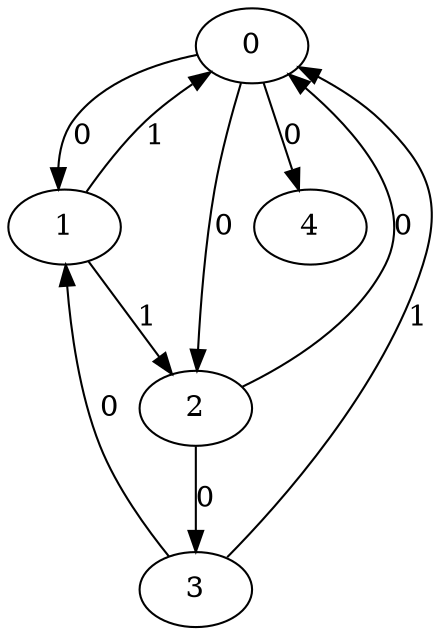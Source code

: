 // Source:2050 Canonical: -1 0 0 -1 0 1 -1 1 -1 -1 0 -1 -1 0 -1 1 0 -1 -1 -1 -1 -1 -1 -1 -1
digraph HRA_from_2050_graph_000 {
  0 -> 1 [label="0"];
  0 -> 2 [label="0"];
  1 -> 0 [label="1"];
  1 -> 2 [label="1"];
  2 -> 0 [label="0"];
  2 -> 3 [label="0"];
  3 -> 0 [label="1"];
  3 -> 1 [label="0"];
  0 -> 4 [label="0"];
}

// Source:2050 Canonical: -1 0 0 -1 0 1 -1 1 -1 -1 0 -1 -1 0 -1 1 0 -1 -1 -1 0 -1 -1 -1 -1
digraph HRA_from_2050_graph_001 {
  0 -> 1 [label="0"];
  0 -> 2 [label="0"];
  1 -> 0 [label="1"];
  1 -> 2 [label="1"];
  2 -> 0 [label="0"];
  2 -> 3 [label="0"];
  3 -> 0 [label="1"];
  3 -> 1 [label="0"];
  0 -> 4 [label="0"];
  4 -> 0 [label="0"];
}

// Source:2050 Canonical: -1 0 0 -1 -1 1 -1 1 -1 0 0 -1 -1 0 -1 1 0 -1 -1 -1 -1 -1 -1 -1 -1
digraph HRA_from_2050_graph_002 {
  0 -> 1 [label="0"];
  0 -> 2 [label="0"];
  1 -> 0 [label="1"];
  1 -> 2 [label="1"];
  2 -> 0 [label="0"];
  2 -> 3 [label="0"];
  3 -> 0 [label="1"];
  3 -> 1 [label="0"];
  1 -> 4 [label="0"];
}

// Source:2050 Canonical: -1 0 0 -1 0 1 -1 1 -1 0 0 -1 -1 0 -1 1 0 -1 -1 -1 -1 -1 -1 -1 -1
digraph HRA_from_2050_graph_003 {
  0 -> 1 [label="0"];
  0 -> 2 [label="0"];
  1 -> 0 [label="1"];
  1 -> 2 [label="1"];
  2 -> 0 [label="0"];
  2 -> 3 [label="0"];
  3 -> 0 [label="1"];
  3 -> 1 [label="0"];
  0 -> 4 [label="0"];
  1 -> 4 [label="0"];
}

// Source:2050 Canonical: -1 0 0 -1 -1 1 -1 1 -1 0 0 -1 -1 0 -1 1 0 -1 -1 -1 0 -1 -1 -1 -1
digraph HRA_from_2050_graph_004 {
  0 -> 1 [label="0"];
  0 -> 2 [label="0"];
  1 -> 0 [label="1"];
  1 -> 2 [label="1"];
  2 -> 0 [label="0"];
  2 -> 3 [label="0"];
  3 -> 0 [label="1"];
  3 -> 1 [label="0"];
  4 -> 0 [label="0"];
  1 -> 4 [label="0"];
}

// Source:2050 Canonical: -1 0 0 -1 0 1 -1 1 -1 0 0 -1 -1 0 -1 1 0 -1 -1 -1 0 -1 -1 -1 -1
digraph HRA_from_2050_graph_005 {
  0 -> 1 [label="0"];
  0 -> 2 [label="0"];
  1 -> 0 [label="1"];
  1 -> 2 [label="1"];
  2 -> 0 [label="0"];
  2 -> 3 [label="0"];
  3 -> 0 [label="1"];
  3 -> 1 [label="0"];
  0 -> 4 [label="0"];
  4 -> 0 [label="0"];
  1 -> 4 [label="0"];
}

// Source:2050 Canonical: -1 0 0 -1 0 1 -1 1 -1 -1 0 -1 -1 0 -1 1 0 -1 -1 -1 -1 0 -1 -1 -1
digraph HRA_from_2050_graph_006 {
  0 -> 1 [label="0"];
  0 -> 2 [label="0"];
  1 -> 0 [label="1"];
  1 -> 2 [label="1"];
  2 -> 0 [label="0"];
  2 -> 3 [label="0"];
  3 -> 0 [label="1"];
  3 -> 1 [label="0"];
  0 -> 4 [label="0"];
  4 -> 1 [label="0"];
}

// Source:2050 Canonical: -1 0 0 -1 0 1 -1 1 -1 -1 0 -1 -1 0 -1 1 0 -1 -1 -1 0 0 -1 -1 -1
digraph HRA_from_2050_graph_007 {
  0 -> 1 [label="0"];
  0 -> 2 [label="0"];
  1 -> 0 [label="1"];
  1 -> 2 [label="1"];
  2 -> 0 [label="0"];
  2 -> 3 [label="0"];
  3 -> 0 [label="1"];
  3 -> 1 [label="0"];
  0 -> 4 [label="0"];
  4 -> 0 [label="0"];
  4 -> 1 [label="0"];
}

// Source:2050 Canonical: -1 0 0 -1 -1 1 -1 1 -1 0 0 -1 -1 0 -1 1 0 -1 -1 -1 -1 0 -1 -1 -1
digraph HRA_from_2050_graph_008 {
  0 -> 1 [label="0"];
  0 -> 2 [label="0"];
  1 -> 0 [label="1"];
  1 -> 2 [label="1"];
  2 -> 0 [label="0"];
  2 -> 3 [label="0"];
  3 -> 0 [label="1"];
  3 -> 1 [label="0"];
  1 -> 4 [label="0"];
  4 -> 1 [label="0"];
}

// Source:2050 Canonical: -1 0 0 -1 0 1 -1 1 -1 0 0 -1 -1 0 -1 1 0 -1 -1 -1 -1 0 -1 -1 -1
digraph HRA_from_2050_graph_009 {
  0 -> 1 [label="0"];
  0 -> 2 [label="0"];
  1 -> 0 [label="1"];
  1 -> 2 [label="1"];
  2 -> 0 [label="0"];
  2 -> 3 [label="0"];
  3 -> 0 [label="1"];
  3 -> 1 [label="0"];
  0 -> 4 [label="0"];
  1 -> 4 [label="0"];
  4 -> 1 [label="0"];
}

// Source:2050 Canonical: -1 0 0 -1 -1 1 -1 1 -1 0 0 -1 -1 0 -1 1 0 -1 -1 -1 0 0 -1 -1 -1
digraph HRA_from_2050_graph_010 {
  0 -> 1 [label="0"];
  0 -> 2 [label="0"];
  1 -> 0 [label="1"];
  1 -> 2 [label="1"];
  2 -> 0 [label="0"];
  2 -> 3 [label="0"];
  3 -> 0 [label="1"];
  3 -> 1 [label="0"];
  4 -> 0 [label="0"];
  1 -> 4 [label="0"];
  4 -> 1 [label="0"];
}

// Source:2050 Canonical: -1 0 0 -1 0 1 -1 1 -1 0 0 -1 -1 0 -1 1 0 -1 -1 -1 0 0 -1 -1 -1
digraph HRA_from_2050_graph_011 {
  0 -> 1 [label="0"];
  0 -> 2 [label="0"];
  1 -> 0 [label="1"];
  1 -> 2 [label="1"];
  2 -> 0 [label="0"];
  2 -> 3 [label="0"];
  3 -> 0 [label="1"];
  3 -> 1 [label="0"];
  0 -> 4 [label="0"];
  4 -> 0 [label="0"];
  1 -> 4 [label="0"];
  4 -> 1 [label="0"];
}

// Source:2050 Canonical: -1 0 0 -1 -1 1 -1 1 -1 -1 0 -1 -1 0 0 1 0 -1 -1 -1 -1 -1 -1 -1 -1
digraph HRA_from_2050_graph_012 {
  0 -> 1 [label="0"];
  0 -> 2 [label="0"];
  1 -> 0 [label="1"];
  1 -> 2 [label="1"];
  2 -> 0 [label="0"];
  2 -> 3 [label="0"];
  3 -> 0 [label="1"];
  3 -> 1 [label="0"];
  2 -> 4 [label="0"];
}

// Source:2050 Canonical: -1 0 0 -1 0 1 -1 1 -1 -1 0 -1 -1 0 0 1 0 -1 -1 -1 -1 -1 -1 -1 -1
digraph HRA_from_2050_graph_013 {
  0 -> 1 [label="0"];
  0 -> 2 [label="0"];
  1 -> 0 [label="1"];
  1 -> 2 [label="1"];
  2 -> 0 [label="0"];
  2 -> 3 [label="0"];
  3 -> 0 [label="1"];
  3 -> 1 [label="0"];
  0 -> 4 [label="0"];
  2 -> 4 [label="0"];
}

// Source:2050 Canonical: -1 0 0 -1 -1 1 -1 1 -1 -1 0 -1 -1 0 0 1 0 -1 -1 -1 0 -1 -1 -1 -1
digraph HRA_from_2050_graph_014 {
  0 -> 1 [label="0"];
  0 -> 2 [label="0"];
  1 -> 0 [label="1"];
  1 -> 2 [label="1"];
  2 -> 0 [label="0"];
  2 -> 3 [label="0"];
  3 -> 0 [label="1"];
  3 -> 1 [label="0"];
  4 -> 0 [label="0"];
  2 -> 4 [label="0"];
}

// Source:2050 Canonical: -1 0 0 -1 0 1 -1 1 -1 -1 0 -1 -1 0 0 1 0 -1 -1 -1 0 -1 -1 -1 -1
digraph HRA_from_2050_graph_015 {
  0 -> 1 [label="0"];
  0 -> 2 [label="0"];
  1 -> 0 [label="1"];
  1 -> 2 [label="1"];
  2 -> 0 [label="0"];
  2 -> 3 [label="0"];
  3 -> 0 [label="1"];
  3 -> 1 [label="0"];
  0 -> 4 [label="0"];
  4 -> 0 [label="0"];
  2 -> 4 [label="0"];
}

// Source:2050 Canonical: -1 0 0 -1 -1 1 -1 1 -1 0 0 -1 -1 0 0 1 0 -1 -1 -1 -1 -1 -1 -1 -1
digraph HRA_from_2050_graph_016 {
  0 -> 1 [label="0"];
  0 -> 2 [label="0"];
  1 -> 0 [label="1"];
  1 -> 2 [label="1"];
  2 -> 0 [label="0"];
  2 -> 3 [label="0"];
  3 -> 0 [label="1"];
  3 -> 1 [label="0"];
  1 -> 4 [label="0"];
  2 -> 4 [label="0"];
}

// Source:2050 Canonical: -1 0 0 -1 0 1 -1 1 -1 0 0 -1 -1 0 0 1 0 -1 -1 -1 -1 -1 -1 -1 -1
digraph HRA_from_2050_graph_017 {
  0 -> 1 [label="0"];
  0 -> 2 [label="0"];
  1 -> 0 [label="1"];
  1 -> 2 [label="1"];
  2 -> 0 [label="0"];
  2 -> 3 [label="0"];
  3 -> 0 [label="1"];
  3 -> 1 [label="0"];
  0 -> 4 [label="0"];
  1 -> 4 [label="0"];
  2 -> 4 [label="0"];
}

// Source:2050 Canonical: -1 0 0 -1 -1 1 -1 1 -1 0 0 -1 -1 0 0 1 0 -1 -1 -1 0 -1 -1 -1 -1
digraph HRA_from_2050_graph_018 {
  0 -> 1 [label="0"];
  0 -> 2 [label="0"];
  1 -> 0 [label="1"];
  1 -> 2 [label="1"];
  2 -> 0 [label="0"];
  2 -> 3 [label="0"];
  3 -> 0 [label="1"];
  3 -> 1 [label="0"];
  4 -> 0 [label="0"];
  1 -> 4 [label="0"];
  2 -> 4 [label="0"];
}

// Source:2050 Canonical: -1 0 0 -1 0 1 -1 1 -1 0 0 -1 -1 0 0 1 0 -1 -1 -1 0 -1 -1 -1 -1
digraph HRA_from_2050_graph_019 {
  0 -> 1 [label="0"];
  0 -> 2 [label="0"];
  1 -> 0 [label="1"];
  1 -> 2 [label="1"];
  2 -> 0 [label="0"];
  2 -> 3 [label="0"];
  3 -> 0 [label="1"];
  3 -> 1 [label="0"];
  0 -> 4 [label="0"];
  4 -> 0 [label="0"];
  1 -> 4 [label="0"];
  2 -> 4 [label="0"];
}

// Source:2050 Canonical: -1 0 0 -1 -1 1 -1 1 -1 -1 0 -1 -1 0 0 1 0 -1 -1 -1 -1 0 -1 -1 -1
digraph HRA_from_2050_graph_020 {
  0 -> 1 [label="0"];
  0 -> 2 [label="0"];
  1 -> 0 [label="1"];
  1 -> 2 [label="1"];
  2 -> 0 [label="0"];
  2 -> 3 [label="0"];
  3 -> 0 [label="1"];
  3 -> 1 [label="0"];
  4 -> 1 [label="0"];
  2 -> 4 [label="0"];
}

// Source:2050 Canonical: -1 0 0 -1 0 1 -1 1 -1 -1 0 -1 -1 0 0 1 0 -1 -1 -1 -1 0 -1 -1 -1
digraph HRA_from_2050_graph_021 {
  0 -> 1 [label="0"];
  0 -> 2 [label="0"];
  1 -> 0 [label="1"];
  1 -> 2 [label="1"];
  2 -> 0 [label="0"];
  2 -> 3 [label="0"];
  3 -> 0 [label="1"];
  3 -> 1 [label="0"];
  0 -> 4 [label="0"];
  4 -> 1 [label="0"];
  2 -> 4 [label="0"];
}

// Source:2050 Canonical: -1 0 0 -1 -1 1 -1 1 -1 -1 0 -1 -1 0 0 1 0 -1 -1 -1 0 0 -1 -1 -1
digraph HRA_from_2050_graph_022 {
  0 -> 1 [label="0"];
  0 -> 2 [label="0"];
  1 -> 0 [label="1"];
  1 -> 2 [label="1"];
  2 -> 0 [label="0"];
  2 -> 3 [label="0"];
  3 -> 0 [label="1"];
  3 -> 1 [label="0"];
  4 -> 0 [label="0"];
  4 -> 1 [label="0"];
  2 -> 4 [label="0"];
}

// Source:2050 Canonical: -1 0 0 -1 0 1 -1 1 -1 -1 0 -1 -1 0 0 1 0 -1 -1 -1 0 0 -1 -1 -1
digraph HRA_from_2050_graph_023 {
  0 -> 1 [label="0"];
  0 -> 2 [label="0"];
  1 -> 0 [label="1"];
  1 -> 2 [label="1"];
  2 -> 0 [label="0"];
  2 -> 3 [label="0"];
  3 -> 0 [label="1"];
  3 -> 1 [label="0"];
  0 -> 4 [label="0"];
  4 -> 0 [label="0"];
  4 -> 1 [label="0"];
  2 -> 4 [label="0"];
}

// Source:2050 Canonical: -1 0 0 -1 -1 1 -1 1 -1 0 0 -1 -1 0 0 1 0 -1 -1 -1 -1 0 -1 -1 -1
digraph HRA_from_2050_graph_024 {
  0 -> 1 [label="0"];
  0 -> 2 [label="0"];
  1 -> 0 [label="1"];
  1 -> 2 [label="1"];
  2 -> 0 [label="0"];
  2 -> 3 [label="0"];
  3 -> 0 [label="1"];
  3 -> 1 [label="0"];
  1 -> 4 [label="0"];
  4 -> 1 [label="0"];
  2 -> 4 [label="0"];
}

// Source:2050 Canonical: -1 0 0 -1 0 1 -1 1 -1 0 0 -1 -1 0 0 1 0 -1 -1 -1 -1 0 -1 -1 -1
digraph HRA_from_2050_graph_025 {
  0 -> 1 [label="0"];
  0 -> 2 [label="0"];
  1 -> 0 [label="1"];
  1 -> 2 [label="1"];
  2 -> 0 [label="0"];
  2 -> 3 [label="0"];
  3 -> 0 [label="1"];
  3 -> 1 [label="0"];
  0 -> 4 [label="0"];
  1 -> 4 [label="0"];
  4 -> 1 [label="0"];
  2 -> 4 [label="0"];
}

// Source:2050 Canonical: -1 0 0 -1 -1 1 -1 1 -1 0 0 -1 -1 0 0 1 0 -1 -1 -1 0 0 -1 -1 -1
digraph HRA_from_2050_graph_026 {
  0 -> 1 [label="0"];
  0 -> 2 [label="0"];
  1 -> 0 [label="1"];
  1 -> 2 [label="1"];
  2 -> 0 [label="0"];
  2 -> 3 [label="0"];
  3 -> 0 [label="1"];
  3 -> 1 [label="0"];
  4 -> 0 [label="0"];
  1 -> 4 [label="0"];
  4 -> 1 [label="0"];
  2 -> 4 [label="0"];
}

// Source:2050 Canonical: -1 0 0 -1 0 1 -1 1 -1 0 0 -1 -1 0 0 1 0 -1 -1 -1 0 0 -1 -1 -1
digraph HRA_from_2050_graph_027 {
  0 -> 1 [label="0"];
  0 -> 2 [label="0"];
  1 -> 0 [label="1"];
  1 -> 2 [label="1"];
  2 -> 0 [label="0"];
  2 -> 3 [label="0"];
  3 -> 0 [label="1"];
  3 -> 1 [label="0"];
  0 -> 4 [label="0"];
  4 -> 0 [label="0"];
  1 -> 4 [label="0"];
  4 -> 1 [label="0"];
  2 -> 4 [label="0"];
}

// Source:2050 Canonical: -1 0 0 -1 0 1 -1 1 -1 -1 0 -1 -1 0 -1 1 0 -1 -1 -1 -1 -1 0 -1 -1
digraph HRA_from_2050_graph_028 {
  0 -> 1 [label="0"];
  0 -> 2 [label="0"];
  1 -> 0 [label="1"];
  1 -> 2 [label="1"];
  2 -> 0 [label="0"];
  2 -> 3 [label="0"];
  3 -> 0 [label="1"];
  3 -> 1 [label="0"];
  0 -> 4 [label="0"];
  4 -> 2 [label="0"];
}

// Source:2050 Canonical: -1 0 0 -1 0 1 -1 1 -1 -1 0 -1 -1 0 -1 1 0 -1 -1 -1 0 -1 0 -1 -1
digraph HRA_from_2050_graph_029 {
  0 -> 1 [label="0"];
  0 -> 2 [label="0"];
  1 -> 0 [label="1"];
  1 -> 2 [label="1"];
  2 -> 0 [label="0"];
  2 -> 3 [label="0"];
  3 -> 0 [label="1"];
  3 -> 1 [label="0"];
  0 -> 4 [label="0"];
  4 -> 0 [label="0"];
  4 -> 2 [label="0"];
}

// Source:2050 Canonical: -1 0 0 -1 -1 1 -1 1 -1 0 0 -1 -1 0 -1 1 0 -1 -1 -1 -1 -1 0 -1 -1
digraph HRA_from_2050_graph_030 {
  0 -> 1 [label="0"];
  0 -> 2 [label="0"];
  1 -> 0 [label="1"];
  1 -> 2 [label="1"];
  2 -> 0 [label="0"];
  2 -> 3 [label="0"];
  3 -> 0 [label="1"];
  3 -> 1 [label="0"];
  1 -> 4 [label="0"];
  4 -> 2 [label="0"];
}

// Source:2050 Canonical: -1 0 0 -1 0 1 -1 1 -1 0 0 -1 -1 0 -1 1 0 -1 -1 -1 -1 -1 0 -1 -1
digraph HRA_from_2050_graph_031 {
  0 -> 1 [label="0"];
  0 -> 2 [label="0"];
  1 -> 0 [label="1"];
  1 -> 2 [label="1"];
  2 -> 0 [label="0"];
  2 -> 3 [label="0"];
  3 -> 0 [label="1"];
  3 -> 1 [label="0"];
  0 -> 4 [label="0"];
  1 -> 4 [label="0"];
  4 -> 2 [label="0"];
}

// Source:2050 Canonical: -1 0 0 -1 -1 1 -1 1 -1 0 0 -1 -1 0 -1 1 0 -1 -1 -1 0 -1 0 -1 -1
digraph HRA_from_2050_graph_032 {
  0 -> 1 [label="0"];
  0 -> 2 [label="0"];
  1 -> 0 [label="1"];
  1 -> 2 [label="1"];
  2 -> 0 [label="0"];
  2 -> 3 [label="0"];
  3 -> 0 [label="1"];
  3 -> 1 [label="0"];
  4 -> 0 [label="0"];
  1 -> 4 [label="0"];
  4 -> 2 [label="0"];
}

// Source:2050 Canonical: -1 0 0 -1 0 1 -1 1 -1 0 0 -1 -1 0 -1 1 0 -1 -1 -1 0 -1 0 -1 -1
digraph HRA_from_2050_graph_033 {
  0 -> 1 [label="0"];
  0 -> 2 [label="0"];
  1 -> 0 [label="1"];
  1 -> 2 [label="1"];
  2 -> 0 [label="0"];
  2 -> 3 [label="0"];
  3 -> 0 [label="1"];
  3 -> 1 [label="0"];
  0 -> 4 [label="0"];
  4 -> 0 [label="0"];
  1 -> 4 [label="0"];
  4 -> 2 [label="0"];
}

// Source:2050 Canonical: -1 0 0 -1 0 1 -1 1 -1 -1 0 -1 -1 0 -1 1 0 -1 -1 -1 -1 0 0 -1 -1
digraph HRA_from_2050_graph_034 {
  0 -> 1 [label="0"];
  0 -> 2 [label="0"];
  1 -> 0 [label="1"];
  1 -> 2 [label="1"];
  2 -> 0 [label="0"];
  2 -> 3 [label="0"];
  3 -> 0 [label="1"];
  3 -> 1 [label="0"];
  0 -> 4 [label="0"];
  4 -> 1 [label="0"];
  4 -> 2 [label="0"];
}

// Source:2050 Canonical: -1 0 0 -1 0 1 -1 1 -1 -1 0 -1 -1 0 -1 1 0 -1 -1 -1 0 0 0 -1 -1
digraph HRA_from_2050_graph_035 {
  0 -> 1 [label="0"];
  0 -> 2 [label="0"];
  1 -> 0 [label="1"];
  1 -> 2 [label="1"];
  2 -> 0 [label="0"];
  2 -> 3 [label="0"];
  3 -> 0 [label="1"];
  3 -> 1 [label="0"];
  0 -> 4 [label="0"];
  4 -> 0 [label="0"];
  4 -> 1 [label="0"];
  4 -> 2 [label="0"];
}

// Source:2050 Canonical: -1 0 0 -1 -1 1 -1 1 -1 0 0 -1 -1 0 -1 1 0 -1 -1 -1 -1 0 0 -1 -1
digraph HRA_from_2050_graph_036 {
  0 -> 1 [label="0"];
  0 -> 2 [label="0"];
  1 -> 0 [label="1"];
  1 -> 2 [label="1"];
  2 -> 0 [label="0"];
  2 -> 3 [label="0"];
  3 -> 0 [label="1"];
  3 -> 1 [label="0"];
  1 -> 4 [label="0"];
  4 -> 1 [label="0"];
  4 -> 2 [label="0"];
}

// Source:2050 Canonical: -1 0 0 -1 0 1 -1 1 -1 0 0 -1 -1 0 -1 1 0 -1 -1 -1 -1 0 0 -1 -1
digraph HRA_from_2050_graph_037 {
  0 -> 1 [label="0"];
  0 -> 2 [label="0"];
  1 -> 0 [label="1"];
  1 -> 2 [label="1"];
  2 -> 0 [label="0"];
  2 -> 3 [label="0"];
  3 -> 0 [label="1"];
  3 -> 1 [label="0"];
  0 -> 4 [label="0"];
  1 -> 4 [label="0"];
  4 -> 1 [label="0"];
  4 -> 2 [label="0"];
}

// Source:2050 Canonical: -1 0 0 -1 -1 1 -1 1 -1 0 0 -1 -1 0 -1 1 0 -1 -1 -1 0 0 0 -1 -1
digraph HRA_from_2050_graph_038 {
  0 -> 1 [label="0"];
  0 -> 2 [label="0"];
  1 -> 0 [label="1"];
  1 -> 2 [label="1"];
  2 -> 0 [label="0"];
  2 -> 3 [label="0"];
  3 -> 0 [label="1"];
  3 -> 1 [label="0"];
  4 -> 0 [label="0"];
  1 -> 4 [label="0"];
  4 -> 1 [label="0"];
  4 -> 2 [label="0"];
}

// Source:2050 Canonical: -1 0 0 -1 0 1 -1 1 -1 0 0 -1 -1 0 -1 1 0 -1 -1 -1 0 0 0 -1 -1
digraph HRA_from_2050_graph_039 {
  0 -> 1 [label="0"];
  0 -> 2 [label="0"];
  1 -> 0 [label="1"];
  1 -> 2 [label="1"];
  2 -> 0 [label="0"];
  2 -> 3 [label="0"];
  3 -> 0 [label="1"];
  3 -> 1 [label="0"];
  0 -> 4 [label="0"];
  4 -> 0 [label="0"];
  1 -> 4 [label="0"];
  4 -> 1 [label="0"];
  4 -> 2 [label="0"];
}

// Source:2050 Canonical: -1 0 0 -1 -1 1 -1 1 -1 -1 0 -1 -1 0 0 1 0 -1 -1 -1 -1 -1 0 -1 -1
digraph HRA_from_2050_graph_040 {
  0 -> 1 [label="0"];
  0 -> 2 [label="0"];
  1 -> 0 [label="1"];
  1 -> 2 [label="1"];
  2 -> 0 [label="0"];
  2 -> 3 [label="0"];
  3 -> 0 [label="1"];
  3 -> 1 [label="0"];
  2 -> 4 [label="0"];
  4 -> 2 [label="0"];
}

// Source:2050 Canonical: -1 0 0 -1 0 1 -1 1 -1 -1 0 -1 -1 0 0 1 0 -1 -1 -1 -1 -1 0 -1 -1
digraph HRA_from_2050_graph_041 {
  0 -> 1 [label="0"];
  0 -> 2 [label="0"];
  1 -> 0 [label="1"];
  1 -> 2 [label="1"];
  2 -> 0 [label="0"];
  2 -> 3 [label="0"];
  3 -> 0 [label="1"];
  3 -> 1 [label="0"];
  0 -> 4 [label="0"];
  2 -> 4 [label="0"];
  4 -> 2 [label="0"];
}

// Source:2050 Canonical: -1 0 0 -1 -1 1 -1 1 -1 -1 0 -1 -1 0 0 1 0 -1 -1 -1 0 -1 0 -1 -1
digraph HRA_from_2050_graph_042 {
  0 -> 1 [label="0"];
  0 -> 2 [label="0"];
  1 -> 0 [label="1"];
  1 -> 2 [label="1"];
  2 -> 0 [label="0"];
  2 -> 3 [label="0"];
  3 -> 0 [label="1"];
  3 -> 1 [label="0"];
  4 -> 0 [label="0"];
  2 -> 4 [label="0"];
  4 -> 2 [label="0"];
}

// Source:2050 Canonical: -1 0 0 -1 0 1 -1 1 -1 -1 0 -1 -1 0 0 1 0 -1 -1 -1 0 -1 0 -1 -1
digraph HRA_from_2050_graph_043 {
  0 -> 1 [label="0"];
  0 -> 2 [label="0"];
  1 -> 0 [label="1"];
  1 -> 2 [label="1"];
  2 -> 0 [label="0"];
  2 -> 3 [label="0"];
  3 -> 0 [label="1"];
  3 -> 1 [label="0"];
  0 -> 4 [label="0"];
  4 -> 0 [label="0"];
  2 -> 4 [label="0"];
  4 -> 2 [label="0"];
}

// Source:2050 Canonical: -1 0 0 -1 -1 1 -1 1 -1 0 0 -1 -1 0 0 1 0 -1 -1 -1 -1 -1 0 -1 -1
digraph HRA_from_2050_graph_044 {
  0 -> 1 [label="0"];
  0 -> 2 [label="0"];
  1 -> 0 [label="1"];
  1 -> 2 [label="1"];
  2 -> 0 [label="0"];
  2 -> 3 [label="0"];
  3 -> 0 [label="1"];
  3 -> 1 [label="0"];
  1 -> 4 [label="0"];
  2 -> 4 [label="0"];
  4 -> 2 [label="0"];
}

// Source:2050 Canonical: -1 0 0 -1 0 1 -1 1 -1 0 0 -1 -1 0 0 1 0 -1 -1 -1 -1 -1 0 -1 -1
digraph HRA_from_2050_graph_045 {
  0 -> 1 [label="0"];
  0 -> 2 [label="0"];
  1 -> 0 [label="1"];
  1 -> 2 [label="1"];
  2 -> 0 [label="0"];
  2 -> 3 [label="0"];
  3 -> 0 [label="1"];
  3 -> 1 [label="0"];
  0 -> 4 [label="0"];
  1 -> 4 [label="0"];
  2 -> 4 [label="0"];
  4 -> 2 [label="0"];
}

// Source:2050 Canonical: -1 0 0 -1 -1 1 -1 1 -1 0 0 -1 -1 0 0 1 0 -1 -1 -1 0 -1 0 -1 -1
digraph HRA_from_2050_graph_046 {
  0 -> 1 [label="0"];
  0 -> 2 [label="0"];
  1 -> 0 [label="1"];
  1 -> 2 [label="1"];
  2 -> 0 [label="0"];
  2 -> 3 [label="0"];
  3 -> 0 [label="1"];
  3 -> 1 [label="0"];
  4 -> 0 [label="0"];
  1 -> 4 [label="0"];
  2 -> 4 [label="0"];
  4 -> 2 [label="0"];
}

// Source:2050 Canonical: -1 0 0 -1 0 1 -1 1 -1 0 0 -1 -1 0 0 1 0 -1 -1 -1 0 -1 0 -1 -1
digraph HRA_from_2050_graph_047 {
  0 -> 1 [label="0"];
  0 -> 2 [label="0"];
  1 -> 0 [label="1"];
  1 -> 2 [label="1"];
  2 -> 0 [label="0"];
  2 -> 3 [label="0"];
  3 -> 0 [label="1"];
  3 -> 1 [label="0"];
  0 -> 4 [label="0"];
  4 -> 0 [label="0"];
  1 -> 4 [label="0"];
  2 -> 4 [label="0"];
  4 -> 2 [label="0"];
}

// Source:2050 Canonical: -1 0 0 -1 -1 1 -1 1 -1 -1 0 -1 -1 0 0 1 0 -1 -1 -1 -1 0 0 -1 -1
digraph HRA_from_2050_graph_048 {
  0 -> 1 [label="0"];
  0 -> 2 [label="0"];
  1 -> 0 [label="1"];
  1 -> 2 [label="1"];
  2 -> 0 [label="0"];
  2 -> 3 [label="0"];
  3 -> 0 [label="1"];
  3 -> 1 [label="0"];
  4 -> 1 [label="0"];
  2 -> 4 [label="0"];
  4 -> 2 [label="0"];
}

// Source:2050 Canonical: -1 0 0 -1 0 1 -1 1 -1 -1 0 -1 -1 0 0 1 0 -1 -1 -1 -1 0 0 -1 -1
digraph HRA_from_2050_graph_049 {
  0 -> 1 [label="0"];
  0 -> 2 [label="0"];
  1 -> 0 [label="1"];
  1 -> 2 [label="1"];
  2 -> 0 [label="0"];
  2 -> 3 [label="0"];
  3 -> 0 [label="1"];
  3 -> 1 [label="0"];
  0 -> 4 [label="0"];
  4 -> 1 [label="0"];
  2 -> 4 [label="0"];
  4 -> 2 [label="0"];
}

// Source:2050 Canonical: -1 0 0 -1 -1 1 -1 1 -1 -1 0 -1 -1 0 0 1 0 -1 -1 -1 0 0 0 -1 -1
digraph HRA_from_2050_graph_050 {
  0 -> 1 [label="0"];
  0 -> 2 [label="0"];
  1 -> 0 [label="1"];
  1 -> 2 [label="1"];
  2 -> 0 [label="0"];
  2 -> 3 [label="0"];
  3 -> 0 [label="1"];
  3 -> 1 [label="0"];
  4 -> 0 [label="0"];
  4 -> 1 [label="0"];
  2 -> 4 [label="0"];
  4 -> 2 [label="0"];
}

// Source:2050 Canonical: -1 0 0 -1 0 1 -1 1 -1 -1 0 -1 -1 0 0 1 0 -1 -1 -1 0 0 0 -1 -1
digraph HRA_from_2050_graph_051 {
  0 -> 1 [label="0"];
  0 -> 2 [label="0"];
  1 -> 0 [label="1"];
  1 -> 2 [label="1"];
  2 -> 0 [label="0"];
  2 -> 3 [label="0"];
  3 -> 0 [label="1"];
  3 -> 1 [label="0"];
  0 -> 4 [label="0"];
  4 -> 0 [label="0"];
  4 -> 1 [label="0"];
  2 -> 4 [label="0"];
  4 -> 2 [label="0"];
}

// Source:2050 Canonical: -1 0 0 -1 -1 1 -1 1 -1 0 0 -1 -1 0 0 1 0 -1 -1 -1 -1 0 0 -1 -1
digraph HRA_from_2050_graph_052 {
  0 -> 1 [label="0"];
  0 -> 2 [label="0"];
  1 -> 0 [label="1"];
  1 -> 2 [label="1"];
  2 -> 0 [label="0"];
  2 -> 3 [label="0"];
  3 -> 0 [label="1"];
  3 -> 1 [label="0"];
  1 -> 4 [label="0"];
  4 -> 1 [label="0"];
  2 -> 4 [label="0"];
  4 -> 2 [label="0"];
}

// Source:2050 Canonical: -1 0 0 -1 0 1 -1 1 -1 0 0 -1 -1 0 0 1 0 -1 -1 -1 -1 0 0 -1 -1
digraph HRA_from_2050_graph_053 {
  0 -> 1 [label="0"];
  0 -> 2 [label="0"];
  1 -> 0 [label="1"];
  1 -> 2 [label="1"];
  2 -> 0 [label="0"];
  2 -> 3 [label="0"];
  3 -> 0 [label="1"];
  3 -> 1 [label="0"];
  0 -> 4 [label="0"];
  1 -> 4 [label="0"];
  4 -> 1 [label="0"];
  2 -> 4 [label="0"];
  4 -> 2 [label="0"];
}

// Source:2050 Canonical: -1 0 0 -1 -1 1 -1 1 -1 0 0 -1 -1 0 0 1 0 -1 -1 -1 0 0 0 -1 -1
digraph HRA_from_2050_graph_054 {
  0 -> 1 [label="0"];
  0 -> 2 [label="0"];
  1 -> 0 [label="1"];
  1 -> 2 [label="1"];
  2 -> 0 [label="0"];
  2 -> 3 [label="0"];
  3 -> 0 [label="1"];
  3 -> 1 [label="0"];
  4 -> 0 [label="0"];
  1 -> 4 [label="0"];
  4 -> 1 [label="0"];
  2 -> 4 [label="0"];
  4 -> 2 [label="0"];
}

// Source:2050 Canonical: -1 0 0 -1 0 1 -1 1 -1 0 0 -1 -1 0 0 1 0 -1 -1 -1 0 0 0 -1 -1
digraph HRA_from_2050_graph_055 {
  0 -> 1 [label="0"];
  0 -> 2 [label="0"];
  1 -> 0 [label="1"];
  1 -> 2 [label="1"];
  2 -> 0 [label="0"];
  2 -> 3 [label="0"];
  3 -> 0 [label="1"];
  3 -> 1 [label="0"];
  0 -> 4 [label="0"];
  4 -> 0 [label="0"];
  1 -> 4 [label="0"];
  4 -> 1 [label="0"];
  2 -> 4 [label="0"];
  4 -> 2 [label="0"];
}

// Source:2050 Canonical: -1 0 0 -1 -1 1 -1 1 -1 -1 0 -1 -1 0 -1 1 0 -1 -1 0 -1 -1 -1 -1 -1
digraph HRA_from_2050_graph_056 {
  0 -> 1 [label="0"];
  0 -> 2 [label="0"];
  1 -> 0 [label="1"];
  1 -> 2 [label="1"];
  2 -> 0 [label="0"];
  2 -> 3 [label="0"];
  3 -> 0 [label="1"];
  3 -> 1 [label="0"];
  3 -> 4 [label="0"];
}

// Source:2050 Canonical: -1 0 0 -1 0 1 -1 1 -1 -1 0 -1 -1 0 -1 1 0 -1 -1 0 -1 -1 -1 -1 -1
digraph HRA_from_2050_graph_057 {
  0 -> 1 [label="0"];
  0 -> 2 [label="0"];
  1 -> 0 [label="1"];
  1 -> 2 [label="1"];
  2 -> 0 [label="0"];
  2 -> 3 [label="0"];
  3 -> 0 [label="1"];
  3 -> 1 [label="0"];
  0 -> 4 [label="0"];
  3 -> 4 [label="0"];
}

// Source:2050 Canonical: -1 0 0 -1 -1 1 -1 1 -1 -1 0 -1 -1 0 -1 1 0 -1 -1 0 0 -1 -1 -1 -1
digraph HRA_from_2050_graph_058 {
  0 -> 1 [label="0"];
  0 -> 2 [label="0"];
  1 -> 0 [label="1"];
  1 -> 2 [label="1"];
  2 -> 0 [label="0"];
  2 -> 3 [label="0"];
  3 -> 0 [label="1"];
  3 -> 1 [label="0"];
  4 -> 0 [label="0"];
  3 -> 4 [label="0"];
}

// Source:2050 Canonical: -1 0 0 -1 0 1 -1 1 -1 -1 0 -1 -1 0 -1 1 0 -1 -1 0 0 -1 -1 -1 -1
digraph HRA_from_2050_graph_059 {
  0 -> 1 [label="0"];
  0 -> 2 [label="0"];
  1 -> 0 [label="1"];
  1 -> 2 [label="1"];
  2 -> 0 [label="0"];
  2 -> 3 [label="0"];
  3 -> 0 [label="1"];
  3 -> 1 [label="0"];
  0 -> 4 [label="0"];
  4 -> 0 [label="0"];
  3 -> 4 [label="0"];
}

// Source:2050 Canonical: -1 0 0 -1 -1 1 -1 1 -1 0 0 -1 -1 0 -1 1 0 -1 -1 0 -1 -1 -1 -1 -1
digraph HRA_from_2050_graph_060 {
  0 -> 1 [label="0"];
  0 -> 2 [label="0"];
  1 -> 0 [label="1"];
  1 -> 2 [label="1"];
  2 -> 0 [label="0"];
  2 -> 3 [label="0"];
  3 -> 0 [label="1"];
  3 -> 1 [label="0"];
  1 -> 4 [label="0"];
  3 -> 4 [label="0"];
}

// Source:2050 Canonical: -1 0 0 -1 0 1 -1 1 -1 0 0 -1 -1 0 -1 1 0 -1 -1 0 -1 -1 -1 -1 -1
digraph HRA_from_2050_graph_061 {
  0 -> 1 [label="0"];
  0 -> 2 [label="0"];
  1 -> 0 [label="1"];
  1 -> 2 [label="1"];
  2 -> 0 [label="0"];
  2 -> 3 [label="0"];
  3 -> 0 [label="1"];
  3 -> 1 [label="0"];
  0 -> 4 [label="0"];
  1 -> 4 [label="0"];
  3 -> 4 [label="0"];
}

// Source:2050 Canonical: -1 0 0 -1 -1 1 -1 1 -1 0 0 -1 -1 0 -1 1 0 -1 -1 0 0 -1 -1 -1 -1
digraph HRA_from_2050_graph_062 {
  0 -> 1 [label="0"];
  0 -> 2 [label="0"];
  1 -> 0 [label="1"];
  1 -> 2 [label="1"];
  2 -> 0 [label="0"];
  2 -> 3 [label="0"];
  3 -> 0 [label="1"];
  3 -> 1 [label="0"];
  4 -> 0 [label="0"];
  1 -> 4 [label="0"];
  3 -> 4 [label="0"];
}

// Source:2050 Canonical: -1 0 0 -1 0 1 -1 1 -1 0 0 -1 -1 0 -1 1 0 -1 -1 0 0 -1 -1 -1 -1
digraph HRA_from_2050_graph_063 {
  0 -> 1 [label="0"];
  0 -> 2 [label="0"];
  1 -> 0 [label="1"];
  1 -> 2 [label="1"];
  2 -> 0 [label="0"];
  2 -> 3 [label="0"];
  3 -> 0 [label="1"];
  3 -> 1 [label="0"];
  0 -> 4 [label="0"];
  4 -> 0 [label="0"];
  1 -> 4 [label="0"];
  3 -> 4 [label="0"];
}

// Source:2050 Canonical: -1 0 0 -1 -1 1 -1 1 -1 -1 0 -1 -1 0 -1 1 0 -1 -1 0 -1 0 -1 -1 -1
digraph HRA_from_2050_graph_064 {
  0 -> 1 [label="0"];
  0 -> 2 [label="0"];
  1 -> 0 [label="1"];
  1 -> 2 [label="1"];
  2 -> 0 [label="0"];
  2 -> 3 [label="0"];
  3 -> 0 [label="1"];
  3 -> 1 [label="0"];
  4 -> 1 [label="0"];
  3 -> 4 [label="0"];
}

// Source:2050 Canonical: -1 0 0 -1 0 1 -1 1 -1 -1 0 -1 -1 0 -1 1 0 -1 -1 0 -1 0 -1 -1 -1
digraph HRA_from_2050_graph_065 {
  0 -> 1 [label="0"];
  0 -> 2 [label="0"];
  1 -> 0 [label="1"];
  1 -> 2 [label="1"];
  2 -> 0 [label="0"];
  2 -> 3 [label="0"];
  3 -> 0 [label="1"];
  3 -> 1 [label="0"];
  0 -> 4 [label="0"];
  4 -> 1 [label="0"];
  3 -> 4 [label="0"];
}

// Source:2050 Canonical: -1 0 0 -1 -1 1 -1 1 -1 -1 0 -1 -1 0 -1 1 0 -1 -1 0 0 0 -1 -1 -1
digraph HRA_from_2050_graph_066 {
  0 -> 1 [label="0"];
  0 -> 2 [label="0"];
  1 -> 0 [label="1"];
  1 -> 2 [label="1"];
  2 -> 0 [label="0"];
  2 -> 3 [label="0"];
  3 -> 0 [label="1"];
  3 -> 1 [label="0"];
  4 -> 0 [label="0"];
  4 -> 1 [label="0"];
  3 -> 4 [label="0"];
}

// Source:2050 Canonical: -1 0 0 -1 0 1 -1 1 -1 -1 0 -1 -1 0 -1 1 0 -1 -1 0 0 0 -1 -1 -1
digraph HRA_from_2050_graph_067 {
  0 -> 1 [label="0"];
  0 -> 2 [label="0"];
  1 -> 0 [label="1"];
  1 -> 2 [label="1"];
  2 -> 0 [label="0"];
  2 -> 3 [label="0"];
  3 -> 0 [label="1"];
  3 -> 1 [label="0"];
  0 -> 4 [label="0"];
  4 -> 0 [label="0"];
  4 -> 1 [label="0"];
  3 -> 4 [label="0"];
}

// Source:2050 Canonical: -1 0 0 -1 -1 1 -1 1 -1 0 0 -1 -1 0 -1 1 0 -1 -1 0 -1 0 -1 -1 -1
digraph HRA_from_2050_graph_068 {
  0 -> 1 [label="0"];
  0 -> 2 [label="0"];
  1 -> 0 [label="1"];
  1 -> 2 [label="1"];
  2 -> 0 [label="0"];
  2 -> 3 [label="0"];
  3 -> 0 [label="1"];
  3 -> 1 [label="0"];
  1 -> 4 [label="0"];
  4 -> 1 [label="0"];
  3 -> 4 [label="0"];
}

// Source:2050 Canonical: -1 0 0 -1 0 1 -1 1 -1 0 0 -1 -1 0 -1 1 0 -1 -1 0 -1 0 -1 -1 -1
digraph HRA_from_2050_graph_069 {
  0 -> 1 [label="0"];
  0 -> 2 [label="0"];
  1 -> 0 [label="1"];
  1 -> 2 [label="1"];
  2 -> 0 [label="0"];
  2 -> 3 [label="0"];
  3 -> 0 [label="1"];
  3 -> 1 [label="0"];
  0 -> 4 [label="0"];
  1 -> 4 [label="0"];
  4 -> 1 [label="0"];
  3 -> 4 [label="0"];
}

// Source:2050 Canonical: -1 0 0 -1 -1 1 -1 1 -1 0 0 -1 -1 0 -1 1 0 -1 -1 0 0 0 -1 -1 -1
digraph HRA_from_2050_graph_070 {
  0 -> 1 [label="0"];
  0 -> 2 [label="0"];
  1 -> 0 [label="1"];
  1 -> 2 [label="1"];
  2 -> 0 [label="0"];
  2 -> 3 [label="0"];
  3 -> 0 [label="1"];
  3 -> 1 [label="0"];
  4 -> 0 [label="0"];
  1 -> 4 [label="0"];
  4 -> 1 [label="0"];
  3 -> 4 [label="0"];
}

// Source:2050 Canonical: -1 0 0 -1 0 1 -1 1 -1 0 0 -1 -1 0 -1 1 0 -1 -1 0 0 0 -1 -1 -1
digraph HRA_from_2050_graph_071 {
  0 -> 1 [label="0"];
  0 -> 2 [label="0"];
  1 -> 0 [label="1"];
  1 -> 2 [label="1"];
  2 -> 0 [label="0"];
  2 -> 3 [label="0"];
  3 -> 0 [label="1"];
  3 -> 1 [label="0"];
  0 -> 4 [label="0"];
  4 -> 0 [label="0"];
  1 -> 4 [label="0"];
  4 -> 1 [label="0"];
  3 -> 4 [label="0"];
}

// Source:2050 Canonical: -1 0 0 -1 -1 1 -1 1 -1 -1 0 -1 -1 0 0 1 0 -1 -1 0 -1 -1 -1 -1 -1
digraph HRA_from_2050_graph_072 {
  0 -> 1 [label="0"];
  0 -> 2 [label="0"];
  1 -> 0 [label="1"];
  1 -> 2 [label="1"];
  2 -> 0 [label="0"];
  2 -> 3 [label="0"];
  3 -> 0 [label="1"];
  3 -> 1 [label="0"];
  2 -> 4 [label="0"];
  3 -> 4 [label="0"];
}

// Source:2050 Canonical: -1 0 0 -1 0 1 -1 1 -1 -1 0 -1 -1 0 0 1 0 -1 -1 0 -1 -1 -1 -1 -1
digraph HRA_from_2050_graph_073 {
  0 -> 1 [label="0"];
  0 -> 2 [label="0"];
  1 -> 0 [label="1"];
  1 -> 2 [label="1"];
  2 -> 0 [label="0"];
  2 -> 3 [label="0"];
  3 -> 0 [label="1"];
  3 -> 1 [label="0"];
  0 -> 4 [label="0"];
  2 -> 4 [label="0"];
  3 -> 4 [label="0"];
}

// Source:2050 Canonical: -1 0 0 -1 -1 1 -1 1 -1 -1 0 -1 -1 0 0 1 0 -1 -1 0 0 -1 -1 -1 -1
digraph HRA_from_2050_graph_074 {
  0 -> 1 [label="0"];
  0 -> 2 [label="0"];
  1 -> 0 [label="1"];
  1 -> 2 [label="1"];
  2 -> 0 [label="0"];
  2 -> 3 [label="0"];
  3 -> 0 [label="1"];
  3 -> 1 [label="0"];
  4 -> 0 [label="0"];
  2 -> 4 [label="0"];
  3 -> 4 [label="0"];
}

// Source:2050 Canonical: -1 0 0 -1 0 1 -1 1 -1 -1 0 -1 -1 0 0 1 0 -1 -1 0 0 -1 -1 -1 -1
digraph HRA_from_2050_graph_075 {
  0 -> 1 [label="0"];
  0 -> 2 [label="0"];
  1 -> 0 [label="1"];
  1 -> 2 [label="1"];
  2 -> 0 [label="0"];
  2 -> 3 [label="0"];
  3 -> 0 [label="1"];
  3 -> 1 [label="0"];
  0 -> 4 [label="0"];
  4 -> 0 [label="0"];
  2 -> 4 [label="0"];
  3 -> 4 [label="0"];
}

// Source:2050 Canonical: -1 0 0 -1 -1 1 -1 1 -1 0 0 -1 -1 0 0 1 0 -1 -1 0 -1 -1 -1 -1 -1
digraph HRA_from_2050_graph_076 {
  0 -> 1 [label="0"];
  0 -> 2 [label="0"];
  1 -> 0 [label="1"];
  1 -> 2 [label="1"];
  2 -> 0 [label="0"];
  2 -> 3 [label="0"];
  3 -> 0 [label="1"];
  3 -> 1 [label="0"];
  1 -> 4 [label="0"];
  2 -> 4 [label="0"];
  3 -> 4 [label="0"];
}

// Source:2050 Canonical: -1 0 0 -1 0 1 -1 1 -1 0 0 -1 -1 0 0 1 0 -1 -1 0 -1 -1 -1 -1 -1
digraph HRA_from_2050_graph_077 {
  0 -> 1 [label="0"];
  0 -> 2 [label="0"];
  1 -> 0 [label="1"];
  1 -> 2 [label="1"];
  2 -> 0 [label="0"];
  2 -> 3 [label="0"];
  3 -> 0 [label="1"];
  3 -> 1 [label="0"];
  0 -> 4 [label="0"];
  1 -> 4 [label="0"];
  2 -> 4 [label="0"];
  3 -> 4 [label="0"];
}

// Source:2050 Canonical: -1 0 0 -1 -1 1 -1 1 -1 0 0 -1 -1 0 0 1 0 -1 -1 0 0 -1 -1 -1 -1
digraph HRA_from_2050_graph_078 {
  0 -> 1 [label="0"];
  0 -> 2 [label="0"];
  1 -> 0 [label="1"];
  1 -> 2 [label="1"];
  2 -> 0 [label="0"];
  2 -> 3 [label="0"];
  3 -> 0 [label="1"];
  3 -> 1 [label="0"];
  4 -> 0 [label="0"];
  1 -> 4 [label="0"];
  2 -> 4 [label="0"];
  3 -> 4 [label="0"];
}

// Source:2050 Canonical: -1 0 0 -1 0 1 -1 1 -1 0 0 -1 -1 0 0 1 0 -1 -1 0 0 -1 -1 -1 -1
digraph HRA_from_2050_graph_079 {
  0 -> 1 [label="0"];
  0 -> 2 [label="0"];
  1 -> 0 [label="1"];
  1 -> 2 [label="1"];
  2 -> 0 [label="0"];
  2 -> 3 [label="0"];
  3 -> 0 [label="1"];
  3 -> 1 [label="0"];
  0 -> 4 [label="0"];
  4 -> 0 [label="0"];
  1 -> 4 [label="0"];
  2 -> 4 [label="0"];
  3 -> 4 [label="0"];
}

// Source:2050 Canonical: -1 0 0 -1 -1 1 -1 1 -1 -1 0 -1 -1 0 0 1 0 -1 -1 0 -1 0 -1 -1 -1
digraph HRA_from_2050_graph_080 {
  0 -> 1 [label="0"];
  0 -> 2 [label="0"];
  1 -> 0 [label="1"];
  1 -> 2 [label="1"];
  2 -> 0 [label="0"];
  2 -> 3 [label="0"];
  3 -> 0 [label="1"];
  3 -> 1 [label="0"];
  4 -> 1 [label="0"];
  2 -> 4 [label="0"];
  3 -> 4 [label="0"];
}

// Source:2050 Canonical: -1 0 0 -1 0 1 -1 1 -1 -1 0 -1 -1 0 0 1 0 -1 -1 0 -1 0 -1 -1 -1
digraph HRA_from_2050_graph_081 {
  0 -> 1 [label="0"];
  0 -> 2 [label="0"];
  1 -> 0 [label="1"];
  1 -> 2 [label="1"];
  2 -> 0 [label="0"];
  2 -> 3 [label="0"];
  3 -> 0 [label="1"];
  3 -> 1 [label="0"];
  0 -> 4 [label="0"];
  4 -> 1 [label="0"];
  2 -> 4 [label="0"];
  3 -> 4 [label="0"];
}

// Source:2050 Canonical: -1 0 0 -1 -1 1 -1 1 -1 -1 0 -1 -1 0 0 1 0 -1 -1 0 0 0 -1 -1 -1
digraph HRA_from_2050_graph_082 {
  0 -> 1 [label="0"];
  0 -> 2 [label="0"];
  1 -> 0 [label="1"];
  1 -> 2 [label="1"];
  2 -> 0 [label="0"];
  2 -> 3 [label="0"];
  3 -> 0 [label="1"];
  3 -> 1 [label="0"];
  4 -> 0 [label="0"];
  4 -> 1 [label="0"];
  2 -> 4 [label="0"];
  3 -> 4 [label="0"];
}

// Source:2050 Canonical: -1 0 0 -1 0 1 -1 1 -1 -1 0 -1 -1 0 0 1 0 -1 -1 0 0 0 -1 -1 -1
digraph HRA_from_2050_graph_083 {
  0 -> 1 [label="0"];
  0 -> 2 [label="0"];
  1 -> 0 [label="1"];
  1 -> 2 [label="1"];
  2 -> 0 [label="0"];
  2 -> 3 [label="0"];
  3 -> 0 [label="1"];
  3 -> 1 [label="0"];
  0 -> 4 [label="0"];
  4 -> 0 [label="0"];
  4 -> 1 [label="0"];
  2 -> 4 [label="0"];
  3 -> 4 [label="0"];
}

// Source:2050 Canonical: -1 0 0 -1 -1 1 -1 1 -1 0 0 -1 -1 0 0 1 0 -1 -1 0 -1 0 -1 -1 -1
digraph HRA_from_2050_graph_084 {
  0 -> 1 [label="0"];
  0 -> 2 [label="0"];
  1 -> 0 [label="1"];
  1 -> 2 [label="1"];
  2 -> 0 [label="0"];
  2 -> 3 [label="0"];
  3 -> 0 [label="1"];
  3 -> 1 [label="0"];
  1 -> 4 [label="0"];
  4 -> 1 [label="0"];
  2 -> 4 [label="0"];
  3 -> 4 [label="0"];
}

// Source:2050 Canonical: -1 0 0 -1 0 1 -1 1 -1 0 0 -1 -1 0 0 1 0 -1 -1 0 -1 0 -1 -1 -1
digraph HRA_from_2050_graph_085 {
  0 -> 1 [label="0"];
  0 -> 2 [label="0"];
  1 -> 0 [label="1"];
  1 -> 2 [label="1"];
  2 -> 0 [label="0"];
  2 -> 3 [label="0"];
  3 -> 0 [label="1"];
  3 -> 1 [label="0"];
  0 -> 4 [label="0"];
  1 -> 4 [label="0"];
  4 -> 1 [label="0"];
  2 -> 4 [label="0"];
  3 -> 4 [label="0"];
}

// Source:2050 Canonical: -1 0 0 -1 -1 1 -1 1 -1 0 0 -1 -1 0 0 1 0 -1 -1 0 0 0 -1 -1 -1
digraph HRA_from_2050_graph_086 {
  0 -> 1 [label="0"];
  0 -> 2 [label="0"];
  1 -> 0 [label="1"];
  1 -> 2 [label="1"];
  2 -> 0 [label="0"];
  2 -> 3 [label="0"];
  3 -> 0 [label="1"];
  3 -> 1 [label="0"];
  4 -> 0 [label="0"];
  1 -> 4 [label="0"];
  4 -> 1 [label="0"];
  2 -> 4 [label="0"];
  3 -> 4 [label="0"];
}

// Source:2050 Canonical: -1 0 0 -1 0 1 -1 1 -1 0 0 -1 -1 0 0 1 0 -1 -1 0 0 0 -1 -1 -1
digraph HRA_from_2050_graph_087 {
  0 -> 1 [label="0"];
  0 -> 2 [label="0"];
  1 -> 0 [label="1"];
  1 -> 2 [label="1"];
  2 -> 0 [label="0"];
  2 -> 3 [label="0"];
  3 -> 0 [label="1"];
  3 -> 1 [label="0"];
  0 -> 4 [label="0"];
  4 -> 0 [label="0"];
  1 -> 4 [label="0"];
  4 -> 1 [label="0"];
  2 -> 4 [label="0"];
  3 -> 4 [label="0"];
}

// Source:2050 Canonical: -1 0 0 -1 -1 1 -1 1 -1 -1 0 -1 -1 0 -1 1 0 -1 -1 0 -1 -1 0 -1 -1
digraph HRA_from_2050_graph_088 {
  0 -> 1 [label="0"];
  0 -> 2 [label="0"];
  1 -> 0 [label="1"];
  1 -> 2 [label="1"];
  2 -> 0 [label="0"];
  2 -> 3 [label="0"];
  3 -> 0 [label="1"];
  3 -> 1 [label="0"];
  4 -> 2 [label="0"];
  3 -> 4 [label="0"];
}

// Source:2050 Canonical: -1 0 0 -1 0 1 -1 1 -1 -1 0 -1 -1 0 -1 1 0 -1 -1 0 -1 -1 0 -1 -1
digraph HRA_from_2050_graph_089 {
  0 -> 1 [label="0"];
  0 -> 2 [label="0"];
  1 -> 0 [label="1"];
  1 -> 2 [label="1"];
  2 -> 0 [label="0"];
  2 -> 3 [label="0"];
  3 -> 0 [label="1"];
  3 -> 1 [label="0"];
  0 -> 4 [label="0"];
  4 -> 2 [label="0"];
  3 -> 4 [label="0"];
}

// Source:2050 Canonical: -1 0 0 -1 -1 1 -1 1 -1 -1 0 -1 -1 0 -1 1 0 -1 -1 0 0 -1 0 -1 -1
digraph HRA_from_2050_graph_090 {
  0 -> 1 [label="0"];
  0 -> 2 [label="0"];
  1 -> 0 [label="1"];
  1 -> 2 [label="1"];
  2 -> 0 [label="0"];
  2 -> 3 [label="0"];
  3 -> 0 [label="1"];
  3 -> 1 [label="0"];
  4 -> 0 [label="0"];
  4 -> 2 [label="0"];
  3 -> 4 [label="0"];
}

// Source:2050 Canonical: -1 0 0 -1 0 1 -1 1 -1 -1 0 -1 -1 0 -1 1 0 -1 -1 0 0 -1 0 -1 -1
digraph HRA_from_2050_graph_091 {
  0 -> 1 [label="0"];
  0 -> 2 [label="0"];
  1 -> 0 [label="1"];
  1 -> 2 [label="1"];
  2 -> 0 [label="0"];
  2 -> 3 [label="0"];
  3 -> 0 [label="1"];
  3 -> 1 [label="0"];
  0 -> 4 [label="0"];
  4 -> 0 [label="0"];
  4 -> 2 [label="0"];
  3 -> 4 [label="0"];
}

// Source:2050 Canonical: -1 0 0 -1 -1 1 -1 1 -1 0 0 -1 -1 0 -1 1 0 -1 -1 0 -1 -1 0 -1 -1
digraph HRA_from_2050_graph_092 {
  0 -> 1 [label="0"];
  0 -> 2 [label="0"];
  1 -> 0 [label="1"];
  1 -> 2 [label="1"];
  2 -> 0 [label="0"];
  2 -> 3 [label="0"];
  3 -> 0 [label="1"];
  3 -> 1 [label="0"];
  1 -> 4 [label="0"];
  4 -> 2 [label="0"];
  3 -> 4 [label="0"];
}

// Source:2050 Canonical: -1 0 0 -1 0 1 -1 1 -1 0 0 -1 -1 0 -1 1 0 -1 -1 0 -1 -1 0 -1 -1
digraph HRA_from_2050_graph_093 {
  0 -> 1 [label="0"];
  0 -> 2 [label="0"];
  1 -> 0 [label="1"];
  1 -> 2 [label="1"];
  2 -> 0 [label="0"];
  2 -> 3 [label="0"];
  3 -> 0 [label="1"];
  3 -> 1 [label="0"];
  0 -> 4 [label="0"];
  1 -> 4 [label="0"];
  4 -> 2 [label="0"];
  3 -> 4 [label="0"];
}

// Source:2050 Canonical: -1 0 0 -1 -1 1 -1 1 -1 0 0 -1 -1 0 -1 1 0 -1 -1 0 0 -1 0 -1 -1
digraph HRA_from_2050_graph_094 {
  0 -> 1 [label="0"];
  0 -> 2 [label="0"];
  1 -> 0 [label="1"];
  1 -> 2 [label="1"];
  2 -> 0 [label="0"];
  2 -> 3 [label="0"];
  3 -> 0 [label="1"];
  3 -> 1 [label="0"];
  4 -> 0 [label="0"];
  1 -> 4 [label="0"];
  4 -> 2 [label="0"];
  3 -> 4 [label="0"];
}

// Source:2050 Canonical: -1 0 0 -1 0 1 -1 1 -1 0 0 -1 -1 0 -1 1 0 -1 -1 0 0 -1 0 -1 -1
digraph HRA_from_2050_graph_095 {
  0 -> 1 [label="0"];
  0 -> 2 [label="0"];
  1 -> 0 [label="1"];
  1 -> 2 [label="1"];
  2 -> 0 [label="0"];
  2 -> 3 [label="0"];
  3 -> 0 [label="1"];
  3 -> 1 [label="0"];
  0 -> 4 [label="0"];
  4 -> 0 [label="0"];
  1 -> 4 [label="0"];
  4 -> 2 [label="0"];
  3 -> 4 [label="0"];
}

// Source:2050 Canonical: -1 0 0 -1 -1 1 -1 1 -1 -1 0 -1 -1 0 -1 1 0 -1 -1 0 -1 0 0 -1 -1
digraph HRA_from_2050_graph_096 {
  0 -> 1 [label="0"];
  0 -> 2 [label="0"];
  1 -> 0 [label="1"];
  1 -> 2 [label="1"];
  2 -> 0 [label="0"];
  2 -> 3 [label="0"];
  3 -> 0 [label="1"];
  3 -> 1 [label="0"];
  4 -> 1 [label="0"];
  4 -> 2 [label="0"];
  3 -> 4 [label="0"];
}

// Source:2050 Canonical: -1 0 0 -1 0 1 -1 1 -1 -1 0 -1 -1 0 -1 1 0 -1 -1 0 -1 0 0 -1 -1
digraph HRA_from_2050_graph_097 {
  0 -> 1 [label="0"];
  0 -> 2 [label="0"];
  1 -> 0 [label="1"];
  1 -> 2 [label="1"];
  2 -> 0 [label="0"];
  2 -> 3 [label="0"];
  3 -> 0 [label="1"];
  3 -> 1 [label="0"];
  0 -> 4 [label="0"];
  4 -> 1 [label="0"];
  4 -> 2 [label="0"];
  3 -> 4 [label="0"];
}

// Source:2050 Canonical: -1 0 0 -1 -1 1 -1 1 -1 -1 0 -1 -1 0 -1 1 0 -1 -1 0 0 0 0 -1 -1
digraph HRA_from_2050_graph_098 {
  0 -> 1 [label="0"];
  0 -> 2 [label="0"];
  1 -> 0 [label="1"];
  1 -> 2 [label="1"];
  2 -> 0 [label="0"];
  2 -> 3 [label="0"];
  3 -> 0 [label="1"];
  3 -> 1 [label="0"];
  4 -> 0 [label="0"];
  4 -> 1 [label="0"];
  4 -> 2 [label="0"];
  3 -> 4 [label="0"];
}

// Source:2050 Canonical: -1 0 0 -1 0 1 -1 1 -1 -1 0 -1 -1 0 -1 1 0 -1 -1 0 0 0 0 -1 -1
digraph HRA_from_2050_graph_099 {
  0 -> 1 [label="0"];
  0 -> 2 [label="0"];
  1 -> 0 [label="1"];
  1 -> 2 [label="1"];
  2 -> 0 [label="0"];
  2 -> 3 [label="0"];
  3 -> 0 [label="1"];
  3 -> 1 [label="0"];
  0 -> 4 [label="0"];
  4 -> 0 [label="0"];
  4 -> 1 [label="0"];
  4 -> 2 [label="0"];
  3 -> 4 [label="0"];
}

// Source:2050 Canonical: -1 0 0 -1 -1 1 -1 1 -1 0 0 -1 -1 0 -1 1 0 -1 -1 0 -1 0 0 -1 -1
digraph HRA_from_2050_graph_100 {
  0 -> 1 [label="0"];
  0 -> 2 [label="0"];
  1 -> 0 [label="1"];
  1 -> 2 [label="1"];
  2 -> 0 [label="0"];
  2 -> 3 [label="0"];
  3 -> 0 [label="1"];
  3 -> 1 [label="0"];
  1 -> 4 [label="0"];
  4 -> 1 [label="0"];
  4 -> 2 [label="0"];
  3 -> 4 [label="0"];
}

// Source:2050 Canonical: -1 0 0 -1 0 1 -1 1 -1 0 0 -1 -1 0 -1 1 0 -1 -1 0 -1 0 0 -1 -1
digraph HRA_from_2050_graph_101 {
  0 -> 1 [label="0"];
  0 -> 2 [label="0"];
  1 -> 0 [label="1"];
  1 -> 2 [label="1"];
  2 -> 0 [label="0"];
  2 -> 3 [label="0"];
  3 -> 0 [label="1"];
  3 -> 1 [label="0"];
  0 -> 4 [label="0"];
  1 -> 4 [label="0"];
  4 -> 1 [label="0"];
  4 -> 2 [label="0"];
  3 -> 4 [label="0"];
}

// Source:2050 Canonical: -1 0 0 -1 -1 1 -1 1 -1 0 0 -1 -1 0 -1 1 0 -1 -1 0 0 0 0 -1 -1
digraph HRA_from_2050_graph_102 {
  0 -> 1 [label="0"];
  0 -> 2 [label="0"];
  1 -> 0 [label="1"];
  1 -> 2 [label="1"];
  2 -> 0 [label="0"];
  2 -> 3 [label="0"];
  3 -> 0 [label="1"];
  3 -> 1 [label="0"];
  4 -> 0 [label="0"];
  1 -> 4 [label="0"];
  4 -> 1 [label="0"];
  4 -> 2 [label="0"];
  3 -> 4 [label="0"];
}

// Source:2050 Canonical: -1 0 0 -1 0 1 -1 1 -1 0 0 -1 -1 0 -1 1 0 -1 -1 0 0 0 0 -1 -1
digraph HRA_from_2050_graph_103 {
  0 -> 1 [label="0"];
  0 -> 2 [label="0"];
  1 -> 0 [label="1"];
  1 -> 2 [label="1"];
  2 -> 0 [label="0"];
  2 -> 3 [label="0"];
  3 -> 0 [label="1"];
  3 -> 1 [label="0"];
  0 -> 4 [label="0"];
  4 -> 0 [label="0"];
  1 -> 4 [label="0"];
  4 -> 1 [label="0"];
  4 -> 2 [label="0"];
  3 -> 4 [label="0"];
}

// Source:2050 Canonical: -1 0 0 -1 -1 1 -1 1 -1 -1 0 -1 -1 0 0 1 0 -1 -1 0 -1 -1 0 -1 -1
digraph HRA_from_2050_graph_104 {
  0 -> 1 [label="0"];
  0 -> 2 [label="0"];
  1 -> 0 [label="1"];
  1 -> 2 [label="1"];
  2 -> 0 [label="0"];
  2 -> 3 [label="0"];
  3 -> 0 [label="1"];
  3 -> 1 [label="0"];
  2 -> 4 [label="0"];
  4 -> 2 [label="0"];
  3 -> 4 [label="0"];
}

// Source:2050 Canonical: -1 0 0 -1 0 1 -1 1 -1 -1 0 -1 -1 0 0 1 0 -1 -1 0 -1 -1 0 -1 -1
digraph HRA_from_2050_graph_105 {
  0 -> 1 [label="0"];
  0 -> 2 [label="0"];
  1 -> 0 [label="1"];
  1 -> 2 [label="1"];
  2 -> 0 [label="0"];
  2 -> 3 [label="0"];
  3 -> 0 [label="1"];
  3 -> 1 [label="0"];
  0 -> 4 [label="0"];
  2 -> 4 [label="0"];
  4 -> 2 [label="0"];
  3 -> 4 [label="0"];
}

// Source:2050 Canonical: -1 0 0 -1 -1 1 -1 1 -1 -1 0 -1 -1 0 0 1 0 -1 -1 0 0 -1 0 -1 -1
digraph HRA_from_2050_graph_106 {
  0 -> 1 [label="0"];
  0 -> 2 [label="0"];
  1 -> 0 [label="1"];
  1 -> 2 [label="1"];
  2 -> 0 [label="0"];
  2 -> 3 [label="0"];
  3 -> 0 [label="1"];
  3 -> 1 [label="0"];
  4 -> 0 [label="0"];
  2 -> 4 [label="0"];
  4 -> 2 [label="0"];
  3 -> 4 [label="0"];
}

// Source:2050 Canonical: -1 0 0 -1 0 1 -1 1 -1 -1 0 -1 -1 0 0 1 0 -1 -1 0 0 -1 0 -1 -1
digraph HRA_from_2050_graph_107 {
  0 -> 1 [label="0"];
  0 -> 2 [label="0"];
  1 -> 0 [label="1"];
  1 -> 2 [label="1"];
  2 -> 0 [label="0"];
  2 -> 3 [label="0"];
  3 -> 0 [label="1"];
  3 -> 1 [label="0"];
  0 -> 4 [label="0"];
  4 -> 0 [label="0"];
  2 -> 4 [label="0"];
  4 -> 2 [label="0"];
  3 -> 4 [label="0"];
}

// Source:2050 Canonical: -1 0 0 -1 -1 1 -1 1 -1 0 0 -1 -1 0 0 1 0 -1 -1 0 -1 -1 0 -1 -1
digraph HRA_from_2050_graph_108 {
  0 -> 1 [label="0"];
  0 -> 2 [label="0"];
  1 -> 0 [label="1"];
  1 -> 2 [label="1"];
  2 -> 0 [label="0"];
  2 -> 3 [label="0"];
  3 -> 0 [label="1"];
  3 -> 1 [label="0"];
  1 -> 4 [label="0"];
  2 -> 4 [label="0"];
  4 -> 2 [label="0"];
  3 -> 4 [label="0"];
}

// Source:2050 Canonical: -1 0 0 -1 0 1 -1 1 -1 0 0 -1 -1 0 0 1 0 -1 -1 0 -1 -1 0 -1 -1
digraph HRA_from_2050_graph_109 {
  0 -> 1 [label="0"];
  0 -> 2 [label="0"];
  1 -> 0 [label="1"];
  1 -> 2 [label="1"];
  2 -> 0 [label="0"];
  2 -> 3 [label="0"];
  3 -> 0 [label="1"];
  3 -> 1 [label="0"];
  0 -> 4 [label="0"];
  1 -> 4 [label="0"];
  2 -> 4 [label="0"];
  4 -> 2 [label="0"];
  3 -> 4 [label="0"];
}

// Source:2050 Canonical: -1 0 0 -1 -1 1 -1 1 -1 0 0 -1 -1 0 0 1 0 -1 -1 0 0 -1 0 -1 -1
digraph HRA_from_2050_graph_110 {
  0 -> 1 [label="0"];
  0 -> 2 [label="0"];
  1 -> 0 [label="1"];
  1 -> 2 [label="1"];
  2 -> 0 [label="0"];
  2 -> 3 [label="0"];
  3 -> 0 [label="1"];
  3 -> 1 [label="0"];
  4 -> 0 [label="0"];
  1 -> 4 [label="0"];
  2 -> 4 [label="0"];
  4 -> 2 [label="0"];
  3 -> 4 [label="0"];
}

// Source:2050 Canonical: -1 0 0 -1 0 1 -1 1 -1 0 0 -1 -1 0 0 1 0 -1 -1 0 0 -1 0 -1 -1
digraph HRA_from_2050_graph_111 {
  0 -> 1 [label="0"];
  0 -> 2 [label="0"];
  1 -> 0 [label="1"];
  1 -> 2 [label="1"];
  2 -> 0 [label="0"];
  2 -> 3 [label="0"];
  3 -> 0 [label="1"];
  3 -> 1 [label="0"];
  0 -> 4 [label="0"];
  4 -> 0 [label="0"];
  1 -> 4 [label="0"];
  2 -> 4 [label="0"];
  4 -> 2 [label="0"];
  3 -> 4 [label="0"];
}

// Source:2050 Canonical: -1 0 0 -1 -1 1 -1 1 -1 -1 0 -1 -1 0 0 1 0 -1 -1 0 -1 0 0 -1 -1
digraph HRA_from_2050_graph_112 {
  0 -> 1 [label="0"];
  0 -> 2 [label="0"];
  1 -> 0 [label="1"];
  1 -> 2 [label="1"];
  2 -> 0 [label="0"];
  2 -> 3 [label="0"];
  3 -> 0 [label="1"];
  3 -> 1 [label="0"];
  4 -> 1 [label="0"];
  2 -> 4 [label="0"];
  4 -> 2 [label="0"];
  3 -> 4 [label="0"];
}

// Source:2050 Canonical: -1 0 0 -1 0 1 -1 1 -1 -1 0 -1 -1 0 0 1 0 -1 -1 0 -1 0 0 -1 -1
digraph HRA_from_2050_graph_113 {
  0 -> 1 [label="0"];
  0 -> 2 [label="0"];
  1 -> 0 [label="1"];
  1 -> 2 [label="1"];
  2 -> 0 [label="0"];
  2 -> 3 [label="0"];
  3 -> 0 [label="1"];
  3 -> 1 [label="0"];
  0 -> 4 [label="0"];
  4 -> 1 [label="0"];
  2 -> 4 [label="0"];
  4 -> 2 [label="0"];
  3 -> 4 [label="0"];
}

// Source:2050 Canonical: -1 0 0 -1 -1 1 -1 1 -1 -1 0 -1 -1 0 0 1 0 -1 -1 0 0 0 0 -1 -1
digraph HRA_from_2050_graph_114 {
  0 -> 1 [label="0"];
  0 -> 2 [label="0"];
  1 -> 0 [label="1"];
  1 -> 2 [label="1"];
  2 -> 0 [label="0"];
  2 -> 3 [label="0"];
  3 -> 0 [label="1"];
  3 -> 1 [label="0"];
  4 -> 0 [label="0"];
  4 -> 1 [label="0"];
  2 -> 4 [label="0"];
  4 -> 2 [label="0"];
  3 -> 4 [label="0"];
}

// Source:2050 Canonical: -1 0 0 -1 0 1 -1 1 -1 -1 0 -1 -1 0 0 1 0 -1 -1 0 0 0 0 -1 -1
digraph HRA_from_2050_graph_115 {
  0 -> 1 [label="0"];
  0 -> 2 [label="0"];
  1 -> 0 [label="1"];
  1 -> 2 [label="1"];
  2 -> 0 [label="0"];
  2 -> 3 [label="0"];
  3 -> 0 [label="1"];
  3 -> 1 [label="0"];
  0 -> 4 [label="0"];
  4 -> 0 [label="0"];
  4 -> 1 [label="0"];
  2 -> 4 [label="0"];
  4 -> 2 [label="0"];
  3 -> 4 [label="0"];
}

// Source:2050 Canonical: -1 0 0 -1 -1 1 -1 1 -1 0 0 -1 -1 0 0 1 0 -1 -1 0 -1 0 0 -1 -1
digraph HRA_from_2050_graph_116 {
  0 -> 1 [label="0"];
  0 -> 2 [label="0"];
  1 -> 0 [label="1"];
  1 -> 2 [label="1"];
  2 -> 0 [label="0"];
  2 -> 3 [label="0"];
  3 -> 0 [label="1"];
  3 -> 1 [label="0"];
  1 -> 4 [label="0"];
  4 -> 1 [label="0"];
  2 -> 4 [label="0"];
  4 -> 2 [label="0"];
  3 -> 4 [label="0"];
}

// Source:2050 Canonical: -1 0 0 -1 0 1 -1 1 -1 0 0 -1 -1 0 0 1 0 -1 -1 0 -1 0 0 -1 -1
digraph HRA_from_2050_graph_117 {
  0 -> 1 [label="0"];
  0 -> 2 [label="0"];
  1 -> 0 [label="1"];
  1 -> 2 [label="1"];
  2 -> 0 [label="0"];
  2 -> 3 [label="0"];
  3 -> 0 [label="1"];
  3 -> 1 [label="0"];
  0 -> 4 [label="0"];
  1 -> 4 [label="0"];
  4 -> 1 [label="0"];
  2 -> 4 [label="0"];
  4 -> 2 [label="0"];
  3 -> 4 [label="0"];
}

// Source:2050 Canonical: -1 0 0 -1 -1 1 -1 1 -1 0 0 -1 -1 0 0 1 0 -1 -1 0 0 0 0 -1 -1
digraph HRA_from_2050_graph_118 {
  0 -> 1 [label="0"];
  0 -> 2 [label="0"];
  1 -> 0 [label="1"];
  1 -> 2 [label="1"];
  2 -> 0 [label="0"];
  2 -> 3 [label="0"];
  3 -> 0 [label="1"];
  3 -> 1 [label="0"];
  4 -> 0 [label="0"];
  1 -> 4 [label="0"];
  4 -> 1 [label="0"];
  2 -> 4 [label="0"];
  4 -> 2 [label="0"];
  3 -> 4 [label="0"];
}

// Source:2050 Canonical: -1 0 0 -1 0 1 -1 1 -1 0 0 -1 -1 0 0 1 0 -1 -1 0 0 0 0 -1 -1
digraph HRA_from_2050_graph_119 {
  0 -> 1 [label="0"];
  0 -> 2 [label="0"];
  1 -> 0 [label="1"];
  1 -> 2 [label="1"];
  2 -> 0 [label="0"];
  2 -> 3 [label="0"];
  3 -> 0 [label="1"];
  3 -> 1 [label="0"];
  0 -> 4 [label="0"];
  4 -> 0 [label="0"];
  1 -> 4 [label="0"];
  4 -> 1 [label="0"];
  2 -> 4 [label="0"];
  4 -> 2 [label="0"];
  3 -> 4 [label="0"];
}

// Source:2050 Canonical: -1 0 0 -1 0 1 -1 1 -1 -1 0 -1 -1 0 -1 1 0 -1 -1 -1 -1 -1 -1 0 -1
digraph HRA_from_2050_graph_120 {
  0 -> 1 [label="0"];
  0 -> 2 [label="0"];
  1 -> 0 [label="1"];
  1 -> 2 [label="1"];
  2 -> 0 [label="0"];
  2 -> 3 [label="0"];
  3 -> 0 [label="1"];
  3 -> 1 [label="0"];
  0 -> 4 [label="0"];
  4 -> 3 [label="0"];
}

// Source:2050 Canonical: -1 0 0 -1 0 1 -1 1 -1 -1 0 -1 -1 0 -1 1 0 -1 -1 -1 0 -1 -1 0 -1
digraph HRA_from_2050_graph_121 {
  0 -> 1 [label="0"];
  0 -> 2 [label="0"];
  1 -> 0 [label="1"];
  1 -> 2 [label="1"];
  2 -> 0 [label="0"];
  2 -> 3 [label="0"];
  3 -> 0 [label="1"];
  3 -> 1 [label="0"];
  0 -> 4 [label="0"];
  4 -> 0 [label="0"];
  4 -> 3 [label="0"];
}

// Source:2050 Canonical: -1 0 0 -1 -1 1 -1 1 -1 0 0 -1 -1 0 -1 1 0 -1 -1 -1 -1 -1 -1 0 -1
digraph HRA_from_2050_graph_122 {
  0 -> 1 [label="0"];
  0 -> 2 [label="0"];
  1 -> 0 [label="1"];
  1 -> 2 [label="1"];
  2 -> 0 [label="0"];
  2 -> 3 [label="0"];
  3 -> 0 [label="1"];
  3 -> 1 [label="0"];
  1 -> 4 [label="0"];
  4 -> 3 [label="0"];
}

// Source:2050 Canonical: -1 0 0 -1 0 1 -1 1 -1 0 0 -1 -1 0 -1 1 0 -1 -1 -1 -1 -1 -1 0 -1
digraph HRA_from_2050_graph_123 {
  0 -> 1 [label="0"];
  0 -> 2 [label="0"];
  1 -> 0 [label="1"];
  1 -> 2 [label="1"];
  2 -> 0 [label="0"];
  2 -> 3 [label="0"];
  3 -> 0 [label="1"];
  3 -> 1 [label="0"];
  0 -> 4 [label="0"];
  1 -> 4 [label="0"];
  4 -> 3 [label="0"];
}

// Source:2050 Canonical: -1 0 0 -1 -1 1 -1 1 -1 0 0 -1 -1 0 -1 1 0 -1 -1 -1 0 -1 -1 0 -1
digraph HRA_from_2050_graph_124 {
  0 -> 1 [label="0"];
  0 -> 2 [label="0"];
  1 -> 0 [label="1"];
  1 -> 2 [label="1"];
  2 -> 0 [label="0"];
  2 -> 3 [label="0"];
  3 -> 0 [label="1"];
  3 -> 1 [label="0"];
  4 -> 0 [label="0"];
  1 -> 4 [label="0"];
  4 -> 3 [label="0"];
}

// Source:2050 Canonical: -1 0 0 -1 0 1 -1 1 -1 0 0 -1 -1 0 -1 1 0 -1 -1 -1 0 -1 -1 0 -1
digraph HRA_from_2050_graph_125 {
  0 -> 1 [label="0"];
  0 -> 2 [label="0"];
  1 -> 0 [label="1"];
  1 -> 2 [label="1"];
  2 -> 0 [label="0"];
  2 -> 3 [label="0"];
  3 -> 0 [label="1"];
  3 -> 1 [label="0"];
  0 -> 4 [label="0"];
  4 -> 0 [label="0"];
  1 -> 4 [label="0"];
  4 -> 3 [label="0"];
}

// Source:2050 Canonical: -1 0 0 -1 0 1 -1 1 -1 -1 0 -1 -1 0 -1 1 0 -1 -1 -1 -1 0 -1 0 -1
digraph HRA_from_2050_graph_126 {
  0 -> 1 [label="0"];
  0 -> 2 [label="0"];
  1 -> 0 [label="1"];
  1 -> 2 [label="1"];
  2 -> 0 [label="0"];
  2 -> 3 [label="0"];
  3 -> 0 [label="1"];
  3 -> 1 [label="0"];
  0 -> 4 [label="0"];
  4 -> 1 [label="0"];
  4 -> 3 [label="0"];
}

// Source:2050 Canonical: -1 0 0 -1 0 1 -1 1 -1 -1 0 -1 -1 0 -1 1 0 -1 -1 -1 0 0 -1 0 -1
digraph HRA_from_2050_graph_127 {
  0 -> 1 [label="0"];
  0 -> 2 [label="0"];
  1 -> 0 [label="1"];
  1 -> 2 [label="1"];
  2 -> 0 [label="0"];
  2 -> 3 [label="0"];
  3 -> 0 [label="1"];
  3 -> 1 [label="0"];
  0 -> 4 [label="0"];
  4 -> 0 [label="0"];
  4 -> 1 [label="0"];
  4 -> 3 [label="0"];
}

// Source:2050 Canonical: -1 0 0 -1 -1 1 -1 1 -1 0 0 -1 -1 0 -1 1 0 -1 -1 -1 -1 0 -1 0 -1
digraph HRA_from_2050_graph_128 {
  0 -> 1 [label="0"];
  0 -> 2 [label="0"];
  1 -> 0 [label="1"];
  1 -> 2 [label="1"];
  2 -> 0 [label="0"];
  2 -> 3 [label="0"];
  3 -> 0 [label="1"];
  3 -> 1 [label="0"];
  1 -> 4 [label="0"];
  4 -> 1 [label="0"];
  4 -> 3 [label="0"];
}

// Source:2050 Canonical: -1 0 0 -1 0 1 -1 1 -1 0 0 -1 -1 0 -1 1 0 -1 -1 -1 -1 0 -1 0 -1
digraph HRA_from_2050_graph_129 {
  0 -> 1 [label="0"];
  0 -> 2 [label="0"];
  1 -> 0 [label="1"];
  1 -> 2 [label="1"];
  2 -> 0 [label="0"];
  2 -> 3 [label="0"];
  3 -> 0 [label="1"];
  3 -> 1 [label="0"];
  0 -> 4 [label="0"];
  1 -> 4 [label="0"];
  4 -> 1 [label="0"];
  4 -> 3 [label="0"];
}

// Source:2050 Canonical: -1 0 0 -1 -1 1 -1 1 -1 0 0 -1 -1 0 -1 1 0 -1 -1 -1 0 0 -1 0 -1
digraph HRA_from_2050_graph_130 {
  0 -> 1 [label="0"];
  0 -> 2 [label="0"];
  1 -> 0 [label="1"];
  1 -> 2 [label="1"];
  2 -> 0 [label="0"];
  2 -> 3 [label="0"];
  3 -> 0 [label="1"];
  3 -> 1 [label="0"];
  4 -> 0 [label="0"];
  1 -> 4 [label="0"];
  4 -> 1 [label="0"];
  4 -> 3 [label="0"];
}

// Source:2050 Canonical: -1 0 0 -1 0 1 -1 1 -1 0 0 -1 -1 0 -1 1 0 -1 -1 -1 0 0 -1 0 -1
digraph HRA_from_2050_graph_131 {
  0 -> 1 [label="0"];
  0 -> 2 [label="0"];
  1 -> 0 [label="1"];
  1 -> 2 [label="1"];
  2 -> 0 [label="0"];
  2 -> 3 [label="0"];
  3 -> 0 [label="1"];
  3 -> 1 [label="0"];
  0 -> 4 [label="0"];
  4 -> 0 [label="0"];
  1 -> 4 [label="0"];
  4 -> 1 [label="0"];
  4 -> 3 [label="0"];
}

// Source:2050 Canonical: -1 0 0 -1 -1 1 -1 1 -1 -1 0 -1 -1 0 0 1 0 -1 -1 -1 -1 -1 -1 0 -1
digraph HRA_from_2050_graph_132 {
  0 -> 1 [label="0"];
  0 -> 2 [label="0"];
  1 -> 0 [label="1"];
  1 -> 2 [label="1"];
  2 -> 0 [label="0"];
  2 -> 3 [label="0"];
  3 -> 0 [label="1"];
  3 -> 1 [label="0"];
  2 -> 4 [label="0"];
  4 -> 3 [label="0"];
}

// Source:2050 Canonical: -1 0 0 -1 0 1 -1 1 -1 -1 0 -1 -1 0 0 1 0 -1 -1 -1 -1 -1 -1 0 -1
digraph HRA_from_2050_graph_133 {
  0 -> 1 [label="0"];
  0 -> 2 [label="0"];
  1 -> 0 [label="1"];
  1 -> 2 [label="1"];
  2 -> 0 [label="0"];
  2 -> 3 [label="0"];
  3 -> 0 [label="1"];
  3 -> 1 [label="0"];
  0 -> 4 [label="0"];
  2 -> 4 [label="0"];
  4 -> 3 [label="0"];
}

// Source:2050 Canonical: -1 0 0 -1 -1 1 -1 1 -1 -1 0 -1 -1 0 0 1 0 -1 -1 -1 0 -1 -1 0 -1
digraph HRA_from_2050_graph_134 {
  0 -> 1 [label="0"];
  0 -> 2 [label="0"];
  1 -> 0 [label="1"];
  1 -> 2 [label="1"];
  2 -> 0 [label="0"];
  2 -> 3 [label="0"];
  3 -> 0 [label="1"];
  3 -> 1 [label="0"];
  4 -> 0 [label="0"];
  2 -> 4 [label="0"];
  4 -> 3 [label="0"];
}

// Source:2050 Canonical: -1 0 0 -1 0 1 -1 1 -1 -1 0 -1 -1 0 0 1 0 -1 -1 -1 0 -1 -1 0 -1
digraph HRA_from_2050_graph_135 {
  0 -> 1 [label="0"];
  0 -> 2 [label="0"];
  1 -> 0 [label="1"];
  1 -> 2 [label="1"];
  2 -> 0 [label="0"];
  2 -> 3 [label="0"];
  3 -> 0 [label="1"];
  3 -> 1 [label="0"];
  0 -> 4 [label="0"];
  4 -> 0 [label="0"];
  2 -> 4 [label="0"];
  4 -> 3 [label="0"];
}

// Source:2050 Canonical: -1 0 0 -1 -1 1 -1 1 -1 0 0 -1 -1 0 0 1 0 -1 -1 -1 -1 -1 -1 0 -1
digraph HRA_from_2050_graph_136 {
  0 -> 1 [label="0"];
  0 -> 2 [label="0"];
  1 -> 0 [label="1"];
  1 -> 2 [label="1"];
  2 -> 0 [label="0"];
  2 -> 3 [label="0"];
  3 -> 0 [label="1"];
  3 -> 1 [label="0"];
  1 -> 4 [label="0"];
  2 -> 4 [label="0"];
  4 -> 3 [label="0"];
}

// Source:2050 Canonical: -1 0 0 -1 0 1 -1 1 -1 0 0 -1 -1 0 0 1 0 -1 -1 -1 -1 -1 -1 0 -1
digraph HRA_from_2050_graph_137 {
  0 -> 1 [label="0"];
  0 -> 2 [label="0"];
  1 -> 0 [label="1"];
  1 -> 2 [label="1"];
  2 -> 0 [label="0"];
  2 -> 3 [label="0"];
  3 -> 0 [label="1"];
  3 -> 1 [label="0"];
  0 -> 4 [label="0"];
  1 -> 4 [label="0"];
  2 -> 4 [label="0"];
  4 -> 3 [label="0"];
}

// Source:2050 Canonical: -1 0 0 -1 -1 1 -1 1 -1 0 0 -1 -1 0 0 1 0 -1 -1 -1 0 -1 -1 0 -1
digraph HRA_from_2050_graph_138 {
  0 -> 1 [label="0"];
  0 -> 2 [label="0"];
  1 -> 0 [label="1"];
  1 -> 2 [label="1"];
  2 -> 0 [label="0"];
  2 -> 3 [label="0"];
  3 -> 0 [label="1"];
  3 -> 1 [label="0"];
  4 -> 0 [label="0"];
  1 -> 4 [label="0"];
  2 -> 4 [label="0"];
  4 -> 3 [label="0"];
}

// Source:2050 Canonical: -1 0 0 -1 0 1 -1 1 -1 0 0 -1 -1 0 0 1 0 -1 -1 -1 0 -1 -1 0 -1
digraph HRA_from_2050_graph_139 {
  0 -> 1 [label="0"];
  0 -> 2 [label="0"];
  1 -> 0 [label="1"];
  1 -> 2 [label="1"];
  2 -> 0 [label="0"];
  2 -> 3 [label="0"];
  3 -> 0 [label="1"];
  3 -> 1 [label="0"];
  0 -> 4 [label="0"];
  4 -> 0 [label="0"];
  1 -> 4 [label="0"];
  2 -> 4 [label="0"];
  4 -> 3 [label="0"];
}

// Source:2050 Canonical: -1 0 0 -1 -1 1 -1 1 -1 -1 0 -1 -1 0 0 1 0 -1 -1 -1 -1 0 -1 0 -1
digraph HRA_from_2050_graph_140 {
  0 -> 1 [label="0"];
  0 -> 2 [label="0"];
  1 -> 0 [label="1"];
  1 -> 2 [label="1"];
  2 -> 0 [label="0"];
  2 -> 3 [label="0"];
  3 -> 0 [label="1"];
  3 -> 1 [label="0"];
  4 -> 1 [label="0"];
  2 -> 4 [label="0"];
  4 -> 3 [label="0"];
}

// Source:2050 Canonical: -1 0 0 -1 0 1 -1 1 -1 -1 0 -1 -1 0 0 1 0 -1 -1 -1 -1 0 -1 0 -1
digraph HRA_from_2050_graph_141 {
  0 -> 1 [label="0"];
  0 -> 2 [label="0"];
  1 -> 0 [label="1"];
  1 -> 2 [label="1"];
  2 -> 0 [label="0"];
  2 -> 3 [label="0"];
  3 -> 0 [label="1"];
  3 -> 1 [label="0"];
  0 -> 4 [label="0"];
  4 -> 1 [label="0"];
  2 -> 4 [label="0"];
  4 -> 3 [label="0"];
}

// Source:2050 Canonical: -1 0 0 -1 -1 1 -1 1 -1 -1 0 -1 -1 0 0 1 0 -1 -1 -1 0 0 -1 0 -1
digraph HRA_from_2050_graph_142 {
  0 -> 1 [label="0"];
  0 -> 2 [label="0"];
  1 -> 0 [label="1"];
  1 -> 2 [label="1"];
  2 -> 0 [label="0"];
  2 -> 3 [label="0"];
  3 -> 0 [label="1"];
  3 -> 1 [label="0"];
  4 -> 0 [label="0"];
  4 -> 1 [label="0"];
  2 -> 4 [label="0"];
  4 -> 3 [label="0"];
}

// Source:2050 Canonical: -1 0 0 -1 0 1 -1 1 -1 -1 0 -1 -1 0 0 1 0 -1 -1 -1 0 0 -1 0 -1
digraph HRA_from_2050_graph_143 {
  0 -> 1 [label="0"];
  0 -> 2 [label="0"];
  1 -> 0 [label="1"];
  1 -> 2 [label="1"];
  2 -> 0 [label="0"];
  2 -> 3 [label="0"];
  3 -> 0 [label="1"];
  3 -> 1 [label="0"];
  0 -> 4 [label="0"];
  4 -> 0 [label="0"];
  4 -> 1 [label="0"];
  2 -> 4 [label="0"];
  4 -> 3 [label="0"];
}

// Source:2050 Canonical: -1 0 0 -1 -1 1 -1 1 -1 0 0 -1 -1 0 0 1 0 -1 -1 -1 -1 0 -1 0 -1
digraph HRA_from_2050_graph_144 {
  0 -> 1 [label="0"];
  0 -> 2 [label="0"];
  1 -> 0 [label="1"];
  1 -> 2 [label="1"];
  2 -> 0 [label="0"];
  2 -> 3 [label="0"];
  3 -> 0 [label="1"];
  3 -> 1 [label="0"];
  1 -> 4 [label="0"];
  4 -> 1 [label="0"];
  2 -> 4 [label="0"];
  4 -> 3 [label="0"];
}

// Source:2050 Canonical: -1 0 0 -1 0 1 -1 1 -1 0 0 -1 -1 0 0 1 0 -1 -1 -1 -1 0 -1 0 -1
digraph HRA_from_2050_graph_145 {
  0 -> 1 [label="0"];
  0 -> 2 [label="0"];
  1 -> 0 [label="1"];
  1 -> 2 [label="1"];
  2 -> 0 [label="0"];
  2 -> 3 [label="0"];
  3 -> 0 [label="1"];
  3 -> 1 [label="0"];
  0 -> 4 [label="0"];
  1 -> 4 [label="0"];
  4 -> 1 [label="0"];
  2 -> 4 [label="0"];
  4 -> 3 [label="0"];
}

// Source:2050 Canonical: -1 0 0 -1 -1 1 -1 1 -1 0 0 -1 -1 0 0 1 0 -1 -1 -1 0 0 -1 0 -1
digraph HRA_from_2050_graph_146 {
  0 -> 1 [label="0"];
  0 -> 2 [label="0"];
  1 -> 0 [label="1"];
  1 -> 2 [label="1"];
  2 -> 0 [label="0"];
  2 -> 3 [label="0"];
  3 -> 0 [label="1"];
  3 -> 1 [label="0"];
  4 -> 0 [label="0"];
  1 -> 4 [label="0"];
  4 -> 1 [label="0"];
  2 -> 4 [label="0"];
  4 -> 3 [label="0"];
}

// Source:2050 Canonical: -1 0 0 -1 0 1 -1 1 -1 0 0 -1 -1 0 0 1 0 -1 -1 -1 0 0 -1 0 -1
digraph HRA_from_2050_graph_147 {
  0 -> 1 [label="0"];
  0 -> 2 [label="0"];
  1 -> 0 [label="1"];
  1 -> 2 [label="1"];
  2 -> 0 [label="0"];
  2 -> 3 [label="0"];
  3 -> 0 [label="1"];
  3 -> 1 [label="0"];
  0 -> 4 [label="0"];
  4 -> 0 [label="0"];
  1 -> 4 [label="0"];
  4 -> 1 [label="0"];
  2 -> 4 [label="0"];
  4 -> 3 [label="0"];
}

// Source:2050 Canonical: -1 0 0 -1 0 1 -1 1 -1 -1 0 -1 -1 0 -1 1 0 -1 -1 -1 -1 -1 0 0 -1
digraph HRA_from_2050_graph_148 {
  0 -> 1 [label="0"];
  0 -> 2 [label="0"];
  1 -> 0 [label="1"];
  1 -> 2 [label="1"];
  2 -> 0 [label="0"];
  2 -> 3 [label="0"];
  3 -> 0 [label="1"];
  3 -> 1 [label="0"];
  0 -> 4 [label="0"];
  4 -> 2 [label="0"];
  4 -> 3 [label="0"];
}

// Source:2050 Canonical: -1 0 0 -1 0 1 -1 1 -1 -1 0 -1 -1 0 -1 1 0 -1 -1 -1 0 -1 0 0 -1
digraph HRA_from_2050_graph_149 {
  0 -> 1 [label="0"];
  0 -> 2 [label="0"];
  1 -> 0 [label="1"];
  1 -> 2 [label="1"];
  2 -> 0 [label="0"];
  2 -> 3 [label="0"];
  3 -> 0 [label="1"];
  3 -> 1 [label="0"];
  0 -> 4 [label="0"];
  4 -> 0 [label="0"];
  4 -> 2 [label="0"];
  4 -> 3 [label="0"];
}

// Source:2050 Canonical: -1 0 0 -1 -1 1 -1 1 -1 0 0 -1 -1 0 -1 1 0 -1 -1 -1 -1 -1 0 0 -1
digraph HRA_from_2050_graph_150 {
  0 -> 1 [label="0"];
  0 -> 2 [label="0"];
  1 -> 0 [label="1"];
  1 -> 2 [label="1"];
  2 -> 0 [label="0"];
  2 -> 3 [label="0"];
  3 -> 0 [label="1"];
  3 -> 1 [label="0"];
  1 -> 4 [label="0"];
  4 -> 2 [label="0"];
  4 -> 3 [label="0"];
}

// Source:2050 Canonical: -1 0 0 -1 0 1 -1 1 -1 0 0 -1 -1 0 -1 1 0 -1 -1 -1 -1 -1 0 0 -1
digraph HRA_from_2050_graph_151 {
  0 -> 1 [label="0"];
  0 -> 2 [label="0"];
  1 -> 0 [label="1"];
  1 -> 2 [label="1"];
  2 -> 0 [label="0"];
  2 -> 3 [label="0"];
  3 -> 0 [label="1"];
  3 -> 1 [label="0"];
  0 -> 4 [label="0"];
  1 -> 4 [label="0"];
  4 -> 2 [label="0"];
  4 -> 3 [label="0"];
}

// Source:2050 Canonical: -1 0 0 -1 -1 1 -1 1 -1 0 0 -1 -1 0 -1 1 0 -1 -1 -1 0 -1 0 0 -1
digraph HRA_from_2050_graph_152 {
  0 -> 1 [label="0"];
  0 -> 2 [label="0"];
  1 -> 0 [label="1"];
  1 -> 2 [label="1"];
  2 -> 0 [label="0"];
  2 -> 3 [label="0"];
  3 -> 0 [label="1"];
  3 -> 1 [label="0"];
  4 -> 0 [label="0"];
  1 -> 4 [label="0"];
  4 -> 2 [label="0"];
  4 -> 3 [label="0"];
}

// Source:2050 Canonical: -1 0 0 -1 0 1 -1 1 -1 0 0 -1 -1 0 -1 1 0 -1 -1 -1 0 -1 0 0 -1
digraph HRA_from_2050_graph_153 {
  0 -> 1 [label="0"];
  0 -> 2 [label="0"];
  1 -> 0 [label="1"];
  1 -> 2 [label="1"];
  2 -> 0 [label="0"];
  2 -> 3 [label="0"];
  3 -> 0 [label="1"];
  3 -> 1 [label="0"];
  0 -> 4 [label="0"];
  4 -> 0 [label="0"];
  1 -> 4 [label="0"];
  4 -> 2 [label="0"];
  4 -> 3 [label="0"];
}

// Source:2050 Canonical: -1 0 0 -1 0 1 -1 1 -1 -1 0 -1 -1 0 -1 1 0 -1 -1 -1 -1 0 0 0 -1
digraph HRA_from_2050_graph_154 {
  0 -> 1 [label="0"];
  0 -> 2 [label="0"];
  1 -> 0 [label="1"];
  1 -> 2 [label="1"];
  2 -> 0 [label="0"];
  2 -> 3 [label="0"];
  3 -> 0 [label="1"];
  3 -> 1 [label="0"];
  0 -> 4 [label="0"];
  4 -> 1 [label="0"];
  4 -> 2 [label="0"];
  4 -> 3 [label="0"];
}

// Source:2050 Canonical: -1 0 0 -1 0 1 -1 1 -1 -1 0 -1 -1 0 -1 1 0 -1 -1 -1 0 0 0 0 -1
digraph HRA_from_2050_graph_155 {
  0 -> 1 [label="0"];
  0 -> 2 [label="0"];
  1 -> 0 [label="1"];
  1 -> 2 [label="1"];
  2 -> 0 [label="0"];
  2 -> 3 [label="0"];
  3 -> 0 [label="1"];
  3 -> 1 [label="0"];
  0 -> 4 [label="0"];
  4 -> 0 [label="0"];
  4 -> 1 [label="0"];
  4 -> 2 [label="0"];
  4 -> 3 [label="0"];
}

// Source:2050 Canonical: -1 0 0 -1 -1 1 -1 1 -1 0 0 -1 -1 0 -1 1 0 -1 -1 -1 -1 0 0 0 -1
digraph HRA_from_2050_graph_156 {
  0 -> 1 [label="0"];
  0 -> 2 [label="0"];
  1 -> 0 [label="1"];
  1 -> 2 [label="1"];
  2 -> 0 [label="0"];
  2 -> 3 [label="0"];
  3 -> 0 [label="1"];
  3 -> 1 [label="0"];
  1 -> 4 [label="0"];
  4 -> 1 [label="0"];
  4 -> 2 [label="0"];
  4 -> 3 [label="0"];
}

// Source:2050 Canonical: -1 0 0 -1 0 1 -1 1 -1 0 0 -1 -1 0 -1 1 0 -1 -1 -1 -1 0 0 0 -1
digraph HRA_from_2050_graph_157 {
  0 -> 1 [label="0"];
  0 -> 2 [label="0"];
  1 -> 0 [label="1"];
  1 -> 2 [label="1"];
  2 -> 0 [label="0"];
  2 -> 3 [label="0"];
  3 -> 0 [label="1"];
  3 -> 1 [label="0"];
  0 -> 4 [label="0"];
  1 -> 4 [label="0"];
  4 -> 1 [label="0"];
  4 -> 2 [label="0"];
  4 -> 3 [label="0"];
}

// Source:2050 Canonical: -1 0 0 -1 -1 1 -1 1 -1 0 0 -1 -1 0 -1 1 0 -1 -1 -1 0 0 0 0 -1
digraph HRA_from_2050_graph_158 {
  0 -> 1 [label="0"];
  0 -> 2 [label="0"];
  1 -> 0 [label="1"];
  1 -> 2 [label="1"];
  2 -> 0 [label="0"];
  2 -> 3 [label="0"];
  3 -> 0 [label="1"];
  3 -> 1 [label="0"];
  4 -> 0 [label="0"];
  1 -> 4 [label="0"];
  4 -> 1 [label="0"];
  4 -> 2 [label="0"];
  4 -> 3 [label="0"];
}

// Source:2050 Canonical: -1 0 0 -1 0 1 -1 1 -1 0 0 -1 -1 0 -1 1 0 -1 -1 -1 0 0 0 0 -1
digraph HRA_from_2050_graph_159 {
  0 -> 1 [label="0"];
  0 -> 2 [label="0"];
  1 -> 0 [label="1"];
  1 -> 2 [label="1"];
  2 -> 0 [label="0"];
  2 -> 3 [label="0"];
  3 -> 0 [label="1"];
  3 -> 1 [label="0"];
  0 -> 4 [label="0"];
  4 -> 0 [label="0"];
  1 -> 4 [label="0"];
  4 -> 1 [label="0"];
  4 -> 2 [label="0"];
  4 -> 3 [label="0"];
}

// Source:2050 Canonical: -1 0 0 -1 -1 1 -1 1 -1 -1 0 -1 -1 0 0 1 0 -1 -1 -1 -1 -1 0 0 -1
digraph HRA_from_2050_graph_160 {
  0 -> 1 [label="0"];
  0 -> 2 [label="0"];
  1 -> 0 [label="1"];
  1 -> 2 [label="1"];
  2 -> 0 [label="0"];
  2 -> 3 [label="0"];
  3 -> 0 [label="1"];
  3 -> 1 [label="0"];
  2 -> 4 [label="0"];
  4 -> 2 [label="0"];
  4 -> 3 [label="0"];
}

// Source:2050 Canonical: -1 0 0 -1 0 1 -1 1 -1 -1 0 -1 -1 0 0 1 0 -1 -1 -1 -1 -1 0 0 -1
digraph HRA_from_2050_graph_161 {
  0 -> 1 [label="0"];
  0 -> 2 [label="0"];
  1 -> 0 [label="1"];
  1 -> 2 [label="1"];
  2 -> 0 [label="0"];
  2 -> 3 [label="0"];
  3 -> 0 [label="1"];
  3 -> 1 [label="0"];
  0 -> 4 [label="0"];
  2 -> 4 [label="0"];
  4 -> 2 [label="0"];
  4 -> 3 [label="0"];
}

// Source:2050 Canonical: -1 0 0 -1 -1 1 -1 1 -1 -1 0 -1 -1 0 0 1 0 -1 -1 -1 0 -1 0 0 -1
digraph HRA_from_2050_graph_162 {
  0 -> 1 [label="0"];
  0 -> 2 [label="0"];
  1 -> 0 [label="1"];
  1 -> 2 [label="1"];
  2 -> 0 [label="0"];
  2 -> 3 [label="0"];
  3 -> 0 [label="1"];
  3 -> 1 [label="0"];
  4 -> 0 [label="0"];
  2 -> 4 [label="0"];
  4 -> 2 [label="0"];
  4 -> 3 [label="0"];
}

// Source:2050 Canonical: -1 0 0 -1 0 1 -1 1 -1 -1 0 -1 -1 0 0 1 0 -1 -1 -1 0 -1 0 0 -1
digraph HRA_from_2050_graph_163 {
  0 -> 1 [label="0"];
  0 -> 2 [label="0"];
  1 -> 0 [label="1"];
  1 -> 2 [label="1"];
  2 -> 0 [label="0"];
  2 -> 3 [label="0"];
  3 -> 0 [label="1"];
  3 -> 1 [label="0"];
  0 -> 4 [label="0"];
  4 -> 0 [label="0"];
  2 -> 4 [label="0"];
  4 -> 2 [label="0"];
  4 -> 3 [label="0"];
}

// Source:2050 Canonical: -1 0 0 -1 -1 1 -1 1 -1 0 0 -1 -1 0 0 1 0 -1 -1 -1 -1 -1 0 0 -1
digraph HRA_from_2050_graph_164 {
  0 -> 1 [label="0"];
  0 -> 2 [label="0"];
  1 -> 0 [label="1"];
  1 -> 2 [label="1"];
  2 -> 0 [label="0"];
  2 -> 3 [label="0"];
  3 -> 0 [label="1"];
  3 -> 1 [label="0"];
  1 -> 4 [label="0"];
  2 -> 4 [label="0"];
  4 -> 2 [label="0"];
  4 -> 3 [label="0"];
}

// Source:2050 Canonical: -1 0 0 -1 0 1 -1 1 -1 0 0 -1 -1 0 0 1 0 -1 -1 -1 -1 -1 0 0 -1
digraph HRA_from_2050_graph_165 {
  0 -> 1 [label="0"];
  0 -> 2 [label="0"];
  1 -> 0 [label="1"];
  1 -> 2 [label="1"];
  2 -> 0 [label="0"];
  2 -> 3 [label="0"];
  3 -> 0 [label="1"];
  3 -> 1 [label="0"];
  0 -> 4 [label="0"];
  1 -> 4 [label="0"];
  2 -> 4 [label="0"];
  4 -> 2 [label="0"];
  4 -> 3 [label="0"];
}

// Source:2050 Canonical: -1 0 0 -1 -1 1 -1 1 -1 0 0 -1 -1 0 0 1 0 -1 -1 -1 0 -1 0 0 -1
digraph HRA_from_2050_graph_166 {
  0 -> 1 [label="0"];
  0 -> 2 [label="0"];
  1 -> 0 [label="1"];
  1 -> 2 [label="1"];
  2 -> 0 [label="0"];
  2 -> 3 [label="0"];
  3 -> 0 [label="1"];
  3 -> 1 [label="0"];
  4 -> 0 [label="0"];
  1 -> 4 [label="0"];
  2 -> 4 [label="0"];
  4 -> 2 [label="0"];
  4 -> 3 [label="0"];
}

// Source:2050 Canonical: -1 0 0 -1 0 1 -1 1 -1 0 0 -1 -1 0 0 1 0 -1 -1 -1 0 -1 0 0 -1
digraph HRA_from_2050_graph_167 {
  0 -> 1 [label="0"];
  0 -> 2 [label="0"];
  1 -> 0 [label="1"];
  1 -> 2 [label="1"];
  2 -> 0 [label="0"];
  2 -> 3 [label="0"];
  3 -> 0 [label="1"];
  3 -> 1 [label="0"];
  0 -> 4 [label="0"];
  4 -> 0 [label="0"];
  1 -> 4 [label="0"];
  2 -> 4 [label="0"];
  4 -> 2 [label="0"];
  4 -> 3 [label="0"];
}

// Source:2050 Canonical: -1 0 0 -1 -1 1 -1 1 -1 -1 0 -1 -1 0 0 1 0 -1 -1 -1 -1 0 0 0 -1
digraph HRA_from_2050_graph_168 {
  0 -> 1 [label="0"];
  0 -> 2 [label="0"];
  1 -> 0 [label="1"];
  1 -> 2 [label="1"];
  2 -> 0 [label="0"];
  2 -> 3 [label="0"];
  3 -> 0 [label="1"];
  3 -> 1 [label="0"];
  4 -> 1 [label="0"];
  2 -> 4 [label="0"];
  4 -> 2 [label="0"];
  4 -> 3 [label="0"];
}

// Source:2050 Canonical: -1 0 0 -1 0 1 -1 1 -1 -1 0 -1 -1 0 0 1 0 -1 -1 -1 -1 0 0 0 -1
digraph HRA_from_2050_graph_169 {
  0 -> 1 [label="0"];
  0 -> 2 [label="0"];
  1 -> 0 [label="1"];
  1 -> 2 [label="1"];
  2 -> 0 [label="0"];
  2 -> 3 [label="0"];
  3 -> 0 [label="1"];
  3 -> 1 [label="0"];
  0 -> 4 [label="0"];
  4 -> 1 [label="0"];
  2 -> 4 [label="0"];
  4 -> 2 [label="0"];
  4 -> 3 [label="0"];
}

// Source:2050 Canonical: -1 0 0 -1 -1 1 -1 1 -1 -1 0 -1 -1 0 0 1 0 -1 -1 -1 0 0 0 0 -1
digraph HRA_from_2050_graph_170 {
  0 -> 1 [label="0"];
  0 -> 2 [label="0"];
  1 -> 0 [label="1"];
  1 -> 2 [label="1"];
  2 -> 0 [label="0"];
  2 -> 3 [label="0"];
  3 -> 0 [label="1"];
  3 -> 1 [label="0"];
  4 -> 0 [label="0"];
  4 -> 1 [label="0"];
  2 -> 4 [label="0"];
  4 -> 2 [label="0"];
  4 -> 3 [label="0"];
}

// Source:2050 Canonical: -1 0 0 -1 0 1 -1 1 -1 -1 0 -1 -1 0 0 1 0 -1 -1 -1 0 0 0 0 -1
digraph HRA_from_2050_graph_171 {
  0 -> 1 [label="0"];
  0 -> 2 [label="0"];
  1 -> 0 [label="1"];
  1 -> 2 [label="1"];
  2 -> 0 [label="0"];
  2 -> 3 [label="0"];
  3 -> 0 [label="1"];
  3 -> 1 [label="0"];
  0 -> 4 [label="0"];
  4 -> 0 [label="0"];
  4 -> 1 [label="0"];
  2 -> 4 [label="0"];
  4 -> 2 [label="0"];
  4 -> 3 [label="0"];
}

// Source:2050 Canonical: -1 0 0 -1 -1 1 -1 1 -1 0 0 -1 -1 0 0 1 0 -1 -1 -1 -1 0 0 0 -1
digraph HRA_from_2050_graph_172 {
  0 -> 1 [label="0"];
  0 -> 2 [label="0"];
  1 -> 0 [label="1"];
  1 -> 2 [label="1"];
  2 -> 0 [label="0"];
  2 -> 3 [label="0"];
  3 -> 0 [label="1"];
  3 -> 1 [label="0"];
  1 -> 4 [label="0"];
  4 -> 1 [label="0"];
  2 -> 4 [label="0"];
  4 -> 2 [label="0"];
  4 -> 3 [label="0"];
}

// Source:2050 Canonical: -1 0 0 -1 0 1 -1 1 -1 0 0 -1 -1 0 0 1 0 -1 -1 -1 -1 0 0 0 -1
digraph HRA_from_2050_graph_173 {
  0 -> 1 [label="0"];
  0 -> 2 [label="0"];
  1 -> 0 [label="1"];
  1 -> 2 [label="1"];
  2 -> 0 [label="0"];
  2 -> 3 [label="0"];
  3 -> 0 [label="1"];
  3 -> 1 [label="0"];
  0 -> 4 [label="0"];
  1 -> 4 [label="0"];
  4 -> 1 [label="0"];
  2 -> 4 [label="0"];
  4 -> 2 [label="0"];
  4 -> 3 [label="0"];
}

// Source:2050 Canonical: -1 0 0 -1 -1 1 -1 1 -1 0 0 -1 -1 0 0 1 0 -1 -1 -1 0 0 0 0 -1
digraph HRA_from_2050_graph_174 {
  0 -> 1 [label="0"];
  0 -> 2 [label="0"];
  1 -> 0 [label="1"];
  1 -> 2 [label="1"];
  2 -> 0 [label="0"];
  2 -> 3 [label="0"];
  3 -> 0 [label="1"];
  3 -> 1 [label="0"];
  4 -> 0 [label="0"];
  1 -> 4 [label="0"];
  4 -> 1 [label="0"];
  2 -> 4 [label="0"];
  4 -> 2 [label="0"];
  4 -> 3 [label="0"];
}

// Source:2050 Canonical: -1 0 0 -1 0 1 -1 1 -1 0 0 -1 -1 0 0 1 0 -1 -1 -1 0 0 0 0 -1
digraph HRA_from_2050_graph_175 {
  0 -> 1 [label="0"];
  0 -> 2 [label="0"];
  1 -> 0 [label="1"];
  1 -> 2 [label="1"];
  2 -> 0 [label="0"];
  2 -> 3 [label="0"];
  3 -> 0 [label="1"];
  3 -> 1 [label="0"];
  0 -> 4 [label="0"];
  4 -> 0 [label="0"];
  1 -> 4 [label="0"];
  4 -> 1 [label="0"];
  2 -> 4 [label="0"];
  4 -> 2 [label="0"];
  4 -> 3 [label="0"];
}

// Source:2050 Canonical: -1 0 0 -1 -1 1 -1 1 -1 -1 0 -1 -1 0 -1 1 0 -1 -1 0 -1 -1 -1 0 -1
digraph HRA_from_2050_graph_176 {
  0 -> 1 [label="0"];
  0 -> 2 [label="0"];
  1 -> 0 [label="1"];
  1 -> 2 [label="1"];
  2 -> 0 [label="0"];
  2 -> 3 [label="0"];
  3 -> 0 [label="1"];
  3 -> 1 [label="0"];
  3 -> 4 [label="0"];
  4 -> 3 [label="0"];
}

// Source:2050 Canonical: -1 0 0 -1 0 1 -1 1 -1 -1 0 -1 -1 0 -1 1 0 -1 -1 0 -1 -1 -1 0 -1
digraph HRA_from_2050_graph_177 {
  0 -> 1 [label="0"];
  0 -> 2 [label="0"];
  1 -> 0 [label="1"];
  1 -> 2 [label="1"];
  2 -> 0 [label="0"];
  2 -> 3 [label="0"];
  3 -> 0 [label="1"];
  3 -> 1 [label="0"];
  0 -> 4 [label="0"];
  3 -> 4 [label="0"];
  4 -> 3 [label="0"];
}

// Source:2050 Canonical: -1 0 0 -1 -1 1 -1 1 -1 -1 0 -1 -1 0 -1 1 0 -1 -1 0 0 -1 -1 0 -1
digraph HRA_from_2050_graph_178 {
  0 -> 1 [label="0"];
  0 -> 2 [label="0"];
  1 -> 0 [label="1"];
  1 -> 2 [label="1"];
  2 -> 0 [label="0"];
  2 -> 3 [label="0"];
  3 -> 0 [label="1"];
  3 -> 1 [label="0"];
  4 -> 0 [label="0"];
  3 -> 4 [label="0"];
  4 -> 3 [label="0"];
}

// Source:2050 Canonical: -1 0 0 -1 0 1 -1 1 -1 -1 0 -1 -1 0 -1 1 0 -1 -1 0 0 -1 -1 0 -1
digraph HRA_from_2050_graph_179 {
  0 -> 1 [label="0"];
  0 -> 2 [label="0"];
  1 -> 0 [label="1"];
  1 -> 2 [label="1"];
  2 -> 0 [label="0"];
  2 -> 3 [label="0"];
  3 -> 0 [label="1"];
  3 -> 1 [label="0"];
  0 -> 4 [label="0"];
  4 -> 0 [label="0"];
  3 -> 4 [label="0"];
  4 -> 3 [label="0"];
}

// Source:2050 Canonical: -1 0 0 -1 -1 1 -1 1 -1 0 0 -1 -1 0 -1 1 0 -1 -1 0 -1 -1 -1 0 -1
digraph HRA_from_2050_graph_180 {
  0 -> 1 [label="0"];
  0 -> 2 [label="0"];
  1 -> 0 [label="1"];
  1 -> 2 [label="1"];
  2 -> 0 [label="0"];
  2 -> 3 [label="0"];
  3 -> 0 [label="1"];
  3 -> 1 [label="0"];
  1 -> 4 [label="0"];
  3 -> 4 [label="0"];
  4 -> 3 [label="0"];
}

// Source:2050 Canonical: -1 0 0 -1 0 1 -1 1 -1 0 0 -1 -1 0 -1 1 0 -1 -1 0 -1 -1 -1 0 -1
digraph HRA_from_2050_graph_181 {
  0 -> 1 [label="0"];
  0 -> 2 [label="0"];
  1 -> 0 [label="1"];
  1 -> 2 [label="1"];
  2 -> 0 [label="0"];
  2 -> 3 [label="0"];
  3 -> 0 [label="1"];
  3 -> 1 [label="0"];
  0 -> 4 [label="0"];
  1 -> 4 [label="0"];
  3 -> 4 [label="0"];
  4 -> 3 [label="0"];
}

// Source:2050 Canonical: -1 0 0 -1 -1 1 -1 1 -1 0 0 -1 -1 0 -1 1 0 -1 -1 0 0 -1 -1 0 -1
digraph HRA_from_2050_graph_182 {
  0 -> 1 [label="0"];
  0 -> 2 [label="0"];
  1 -> 0 [label="1"];
  1 -> 2 [label="1"];
  2 -> 0 [label="0"];
  2 -> 3 [label="0"];
  3 -> 0 [label="1"];
  3 -> 1 [label="0"];
  4 -> 0 [label="0"];
  1 -> 4 [label="0"];
  3 -> 4 [label="0"];
  4 -> 3 [label="0"];
}

// Source:2050 Canonical: -1 0 0 -1 0 1 -1 1 -1 0 0 -1 -1 0 -1 1 0 -1 -1 0 0 -1 -1 0 -1
digraph HRA_from_2050_graph_183 {
  0 -> 1 [label="0"];
  0 -> 2 [label="0"];
  1 -> 0 [label="1"];
  1 -> 2 [label="1"];
  2 -> 0 [label="0"];
  2 -> 3 [label="0"];
  3 -> 0 [label="1"];
  3 -> 1 [label="0"];
  0 -> 4 [label="0"];
  4 -> 0 [label="0"];
  1 -> 4 [label="0"];
  3 -> 4 [label="0"];
  4 -> 3 [label="0"];
}

// Source:2050 Canonical: -1 0 0 -1 -1 1 -1 1 -1 -1 0 -1 -1 0 -1 1 0 -1 -1 0 -1 0 -1 0 -1
digraph HRA_from_2050_graph_184 {
  0 -> 1 [label="0"];
  0 -> 2 [label="0"];
  1 -> 0 [label="1"];
  1 -> 2 [label="1"];
  2 -> 0 [label="0"];
  2 -> 3 [label="0"];
  3 -> 0 [label="1"];
  3 -> 1 [label="0"];
  4 -> 1 [label="0"];
  3 -> 4 [label="0"];
  4 -> 3 [label="0"];
}

// Source:2050 Canonical: -1 0 0 -1 0 1 -1 1 -1 -1 0 -1 -1 0 -1 1 0 -1 -1 0 -1 0 -1 0 -1
digraph HRA_from_2050_graph_185 {
  0 -> 1 [label="0"];
  0 -> 2 [label="0"];
  1 -> 0 [label="1"];
  1 -> 2 [label="1"];
  2 -> 0 [label="0"];
  2 -> 3 [label="0"];
  3 -> 0 [label="1"];
  3 -> 1 [label="0"];
  0 -> 4 [label="0"];
  4 -> 1 [label="0"];
  3 -> 4 [label="0"];
  4 -> 3 [label="0"];
}

// Source:2050 Canonical: -1 0 0 -1 -1 1 -1 1 -1 -1 0 -1 -1 0 -1 1 0 -1 -1 0 0 0 -1 0 -1
digraph HRA_from_2050_graph_186 {
  0 -> 1 [label="0"];
  0 -> 2 [label="0"];
  1 -> 0 [label="1"];
  1 -> 2 [label="1"];
  2 -> 0 [label="0"];
  2 -> 3 [label="0"];
  3 -> 0 [label="1"];
  3 -> 1 [label="0"];
  4 -> 0 [label="0"];
  4 -> 1 [label="0"];
  3 -> 4 [label="0"];
  4 -> 3 [label="0"];
}

// Source:2050 Canonical: -1 0 0 -1 0 1 -1 1 -1 -1 0 -1 -1 0 -1 1 0 -1 -1 0 0 0 -1 0 -1
digraph HRA_from_2050_graph_187 {
  0 -> 1 [label="0"];
  0 -> 2 [label="0"];
  1 -> 0 [label="1"];
  1 -> 2 [label="1"];
  2 -> 0 [label="0"];
  2 -> 3 [label="0"];
  3 -> 0 [label="1"];
  3 -> 1 [label="0"];
  0 -> 4 [label="0"];
  4 -> 0 [label="0"];
  4 -> 1 [label="0"];
  3 -> 4 [label="0"];
  4 -> 3 [label="0"];
}

// Source:2050 Canonical: -1 0 0 -1 -1 1 -1 1 -1 0 0 -1 -1 0 -1 1 0 -1 -1 0 -1 0 -1 0 -1
digraph HRA_from_2050_graph_188 {
  0 -> 1 [label="0"];
  0 -> 2 [label="0"];
  1 -> 0 [label="1"];
  1 -> 2 [label="1"];
  2 -> 0 [label="0"];
  2 -> 3 [label="0"];
  3 -> 0 [label="1"];
  3 -> 1 [label="0"];
  1 -> 4 [label="0"];
  4 -> 1 [label="0"];
  3 -> 4 [label="0"];
  4 -> 3 [label="0"];
}

// Source:2050 Canonical: -1 0 0 -1 0 1 -1 1 -1 0 0 -1 -1 0 -1 1 0 -1 -1 0 -1 0 -1 0 -1
digraph HRA_from_2050_graph_189 {
  0 -> 1 [label="0"];
  0 -> 2 [label="0"];
  1 -> 0 [label="1"];
  1 -> 2 [label="1"];
  2 -> 0 [label="0"];
  2 -> 3 [label="0"];
  3 -> 0 [label="1"];
  3 -> 1 [label="0"];
  0 -> 4 [label="0"];
  1 -> 4 [label="0"];
  4 -> 1 [label="0"];
  3 -> 4 [label="0"];
  4 -> 3 [label="0"];
}

// Source:2050 Canonical: -1 0 0 -1 -1 1 -1 1 -1 0 0 -1 -1 0 -1 1 0 -1 -1 0 0 0 -1 0 -1
digraph HRA_from_2050_graph_190 {
  0 -> 1 [label="0"];
  0 -> 2 [label="0"];
  1 -> 0 [label="1"];
  1 -> 2 [label="1"];
  2 -> 0 [label="0"];
  2 -> 3 [label="0"];
  3 -> 0 [label="1"];
  3 -> 1 [label="0"];
  4 -> 0 [label="0"];
  1 -> 4 [label="0"];
  4 -> 1 [label="0"];
  3 -> 4 [label="0"];
  4 -> 3 [label="0"];
}

// Source:2050 Canonical: -1 0 0 -1 0 1 -1 1 -1 0 0 -1 -1 0 -1 1 0 -1 -1 0 0 0 -1 0 -1
digraph HRA_from_2050_graph_191 {
  0 -> 1 [label="0"];
  0 -> 2 [label="0"];
  1 -> 0 [label="1"];
  1 -> 2 [label="1"];
  2 -> 0 [label="0"];
  2 -> 3 [label="0"];
  3 -> 0 [label="1"];
  3 -> 1 [label="0"];
  0 -> 4 [label="0"];
  4 -> 0 [label="0"];
  1 -> 4 [label="0"];
  4 -> 1 [label="0"];
  3 -> 4 [label="0"];
  4 -> 3 [label="0"];
}

// Source:2050 Canonical: -1 0 0 -1 -1 1 -1 1 -1 -1 0 -1 -1 0 0 1 0 -1 -1 0 -1 -1 -1 0 -1
digraph HRA_from_2050_graph_192 {
  0 -> 1 [label="0"];
  0 -> 2 [label="0"];
  1 -> 0 [label="1"];
  1 -> 2 [label="1"];
  2 -> 0 [label="0"];
  2 -> 3 [label="0"];
  3 -> 0 [label="1"];
  3 -> 1 [label="0"];
  2 -> 4 [label="0"];
  3 -> 4 [label="0"];
  4 -> 3 [label="0"];
}

// Source:2050 Canonical: -1 0 0 -1 0 1 -1 1 -1 -1 0 -1 -1 0 0 1 0 -1 -1 0 -1 -1 -1 0 -1
digraph HRA_from_2050_graph_193 {
  0 -> 1 [label="0"];
  0 -> 2 [label="0"];
  1 -> 0 [label="1"];
  1 -> 2 [label="1"];
  2 -> 0 [label="0"];
  2 -> 3 [label="0"];
  3 -> 0 [label="1"];
  3 -> 1 [label="0"];
  0 -> 4 [label="0"];
  2 -> 4 [label="0"];
  3 -> 4 [label="0"];
  4 -> 3 [label="0"];
}

// Source:2050 Canonical: -1 0 0 -1 -1 1 -1 1 -1 -1 0 -1 -1 0 0 1 0 -1 -1 0 0 -1 -1 0 -1
digraph HRA_from_2050_graph_194 {
  0 -> 1 [label="0"];
  0 -> 2 [label="0"];
  1 -> 0 [label="1"];
  1 -> 2 [label="1"];
  2 -> 0 [label="0"];
  2 -> 3 [label="0"];
  3 -> 0 [label="1"];
  3 -> 1 [label="0"];
  4 -> 0 [label="0"];
  2 -> 4 [label="0"];
  3 -> 4 [label="0"];
  4 -> 3 [label="0"];
}

// Source:2050 Canonical: -1 0 0 -1 0 1 -1 1 -1 -1 0 -1 -1 0 0 1 0 -1 -1 0 0 -1 -1 0 -1
digraph HRA_from_2050_graph_195 {
  0 -> 1 [label="0"];
  0 -> 2 [label="0"];
  1 -> 0 [label="1"];
  1 -> 2 [label="1"];
  2 -> 0 [label="0"];
  2 -> 3 [label="0"];
  3 -> 0 [label="1"];
  3 -> 1 [label="0"];
  0 -> 4 [label="0"];
  4 -> 0 [label="0"];
  2 -> 4 [label="0"];
  3 -> 4 [label="0"];
  4 -> 3 [label="0"];
}

// Source:2050 Canonical: -1 0 0 -1 -1 1 -1 1 -1 0 0 -1 -1 0 0 1 0 -1 -1 0 -1 -1 -1 0 -1
digraph HRA_from_2050_graph_196 {
  0 -> 1 [label="0"];
  0 -> 2 [label="0"];
  1 -> 0 [label="1"];
  1 -> 2 [label="1"];
  2 -> 0 [label="0"];
  2 -> 3 [label="0"];
  3 -> 0 [label="1"];
  3 -> 1 [label="0"];
  1 -> 4 [label="0"];
  2 -> 4 [label="0"];
  3 -> 4 [label="0"];
  4 -> 3 [label="0"];
}

// Source:2050 Canonical: -1 0 0 -1 0 1 -1 1 -1 0 0 -1 -1 0 0 1 0 -1 -1 0 -1 -1 -1 0 -1
digraph HRA_from_2050_graph_197 {
  0 -> 1 [label="0"];
  0 -> 2 [label="0"];
  1 -> 0 [label="1"];
  1 -> 2 [label="1"];
  2 -> 0 [label="0"];
  2 -> 3 [label="0"];
  3 -> 0 [label="1"];
  3 -> 1 [label="0"];
  0 -> 4 [label="0"];
  1 -> 4 [label="0"];
  2 -> 4 [label="0"];
  3 -> 4 [label="0"];
  4 -> 3 [label="0"];
}

// Source:2050 Canonical: -1 0 0 -1 -1 1 -1 1 -1 0 0 -1 -1 0 0 1 0 -1 -1 0 0 -1 -1 0 -1
digraph HRA_from_2050_graph_198 {
  0 -> 1 [label="0"];
  0 -> 2 [label="0"];
  1 -> 0 [label="1"];
  1 -> 2 [label="1"];
  2 -> 0 [label="0"];
  2 -> 3 [label="0"];
  3 -> 0 [label="1"];
  3 -> 1 [label="0"];
  4 -> 0 [label="0"];
  1 -> 4 [label="0"];
  2 -> 4 [label="0"];
  3 -> 4 [label="0"];
  4 -> 3 [label="0"];
}

// Source:2050 Canonical: -1 0 0 -1 0 1 -1 1 -1 0 0 -1 -1 0 0 1 0 -1 -1 0 0 -1 -1 0 -1
digraph HRA_from_2050_graph_199 {
  0 -> 1 [label="0"];
  0 -> 2 [label="0"];
  1 -> 0 [label="1"];
  1 -> 2 [label="1"];
  2 -> 0 [label="0"];
  2 -> 3 [label="0"];
  3 -> 0 [label="1"];
  3 -> 1 [label="0"];
  0 -> 4 [label="0"];
  4 -> 0 [label="0"];
  1 -> 4 [label="0"];
  2 -> 4 [label="0"];
  3 -> 4 [label="0"];
  4 -> 3 [label="0"];
}

// Source:2050 Canonical: -1 0 0 -1 -1 1 -1 1 -1 -1 0 -1 -1 0 0 1 0 -1 -1 0 -1 0 -1 0 -1
digraph HRA_from_2050_graph_200 {
  0 -> 1 [label="0"];
  0 -> 2 [label="0"];
  1 -> 0 [label="1"];
  1 -> 2 [label="1"];
  2 -> 0 [label="0"];
  2 -> 3 [label="0"];
  3 -> 0 [label="1"];
  3 -> 1 [label="0"];
  4 -> 1 [label="0"];
  2 -> 4 [label="0"];
  3 -> 4 [label="0"];
  4 -> 3 [label="0"];
}

// Source:2050 Canonical: -1 0 0 -1 0 1 -1 1 -1 -1 0 -1 -1 0 0 1 0 -1 -1 0 -1 0 -1 0 -1
digraph HRA_from_2050_graph_201 {
  0 -> 1 [label="0"];
  0 -> 2 [label="0"];
  1 -> 0 [label="1"];
  1 -> 2 [label="1"];
  2 -> 0 [label="0"];
  2 -> 3 [label="0"];
  3 -> 0 [label="1"];
  3 -> 1 [label="0"];
  0 -> 4 [label="0"];
  4 -> 1 [label="0"];
  2 -> 4 [label="0"];
  3 -> 4 [label="0"];
  4 -> 3 [label="0"];
}

// Source:2050 Canonical: -1 0 0 -1 -1 1 -1 1 -1 -1 0 -1 -1 0 0 1 0 -1 -1 0 0 0 -1 0 -1
digraph HRA_from_2050_graph_202 {
  0 -> 1 [label="0"];
  0 -> 2 [label="0"];
  1 -> 0 [label="1"];
  1 -> 2 [label="1"];
  2 -> 0 [label="0"];
  2 -> 3 [label="0"];
  3 -> 0 [label="1"];
  3 -> 1 [label="0"];
  4 -> 0 [label="0"];
  4 -> 1 [label="0"];
  2 -> 4 [label="0"];
  3 -> 4 [label="0"];
  4 -> 3 [label="0"];
}

// Source:2050 Canonical: -1 0 0 -1 0 1 -1 1 -1 -1 0 -1 -1 0 0 1 0 -1 -1 0 0 0 -1 0 -1
digraph HRA_from_2050_graph_203 {
  0 -> 1 [label="0"];
  0 -> 2 [label="0"];
  1 -> 0 [label="1"];
  1 -> 2 [label="1"];
  2 -> 0 [label="0"];
  2 -> 3 [label="0"];
  3 -> 0 [label="1"];
  3 -> 1 [label="0"];
  0 -> 4 [label="0"];
  4 -> 0 [label="0"];
  4 -> 1 [label="0"];
  2 -> 4 [label="0"];
  3 -> 4 [label="0"];
  4 -> 3 [label="0"];
}

// Source:2050 Canonical: -1 0 0 -1 -1 1 -1 1 -1 0 0 -1 -1 0 0 1 0 -1 -1 0 -1 0 -1 0 -1
digraph HRA_from_2050_graph_204 {
  0 -> 1 [label="0"];
  0 -> 2 [label="0"];
  1 -> 0 [label="1"];
  1 -> 2 [label="1"];
  2 -> 0 [label="0"];
  2 -> 3 [label="0"];
  3 -> 0 [label="1"];
  3 -> 1 [label="0"];
  1 -> 4 [label="0"];
  4 -> 1 [label="0"];
  2 -> 4 [label="0"];
  3 -> 4 [label="0"];
  4 -> 3 [label="0"];
}

// Source:2050 Canonical: -1 0 0 -1 0 1 -1 1 -1 0 0 -1 -1 0 0 1 0 -1 -1 0 -1 0 -1 0 -1
digraph HRA_from_2050_graph_205 {
  0 -> 1 [label="0"];
  0 -> 2 [label="0"];
  1 -> 0 [label="1"];
  1 -> 2 [label="1"];
  2 -> 0 [label="0"];
  2 -> 3 [label="0"];
  3 -> 0 [label="1"];
  3 -> 1 [label="0"];
  0 -> 4 [label="0"];
  1 -> 4 [label="0"];
  4 -> 1 [label="0"];
  2 -> 4 [label="0"];
  3 -> 4 [label="0"];
  4 -> 3 [label="0"];
}

// Source:2050 Canonical: -1 0 0 -1 -1 1 -1 1 -1 0 0 -1 -1 0 0 1 0 -1 -1 0 0 0 -1 0 -1
digraph HRA_from_2050_graph_206 {
  0 -> 1 [label="0"];
  0 -> 2 [label="0"];
  1 -> 0 [label="1"];
  1 -> 2 [label="1"];
  2 -> 0 [label="0"];
  2 -> 3 [label="0"];
  3 -> 0 [label="1"];
  3 -> 1 [label="0"];
  4 -> 0 [label="0"];
  1 -> 4 [label="0"];
  4 -> 1 [label="0"];
  2 -> 4 [label="0"];
  3 -> 4 [label="0"];
  4 -> 3 [label="0"];
}

// Source:2050 Canonical: -1 0 0 -1 0 1 -1 1 -1 0 0 -1 -1 0 0 1 0 -1 -1 0 0 0 -1 0 -1
digraph HRA_from_2050_graph_207 {
  0 -> 1 [label="0"];
  0 -> 2 [label="0"];
  1 -> 0 [label="1"];
  1 -> 2 [label="1"];
  2 -> 0 [label="0"];
  2 -> 3 [label="0"];
  3 -> 0 [label="1"];
  3 -> 1 [label="0"];
  0 -> 4 [label="0"];
  4 -> 0 [label="0"];
  1 -> 4 [label="0"];
  4 -> 1 [label="0"];
  2 -> 4 [label="0"];
  3 -> 4 [label="0"];
  4 -> 3 [label="0"];
}

// Source:2050 Canonical: -1 0 0 -1 -1 1 -1 1 -1 -1 0 -1 -1 0 -1 1 0 -1 -1 0 -1 -1 0 0 -1
digraph HRA_from_2050_graph_208 {
  0 -> 1 [label="0"];
  0 -> 2 [label="0"];
  1 -> 0 [label="1"];
  1 -> 2 [label="1"];
  2 -> 0 [label="0"];
  2 -> 3 [label="0"];
  3 -> 0 [label="1"];
  3 -> 1 [label="0"];
  4 -> 2 [label="0"];
  3 -> 4 [label="0"];
  4 -> 3 [label="0"];
}

// Source:2050 Canonical: -1 0 0 -1 0 1 -1 1 -1 -1 0 -1 -1 0 -1 1 0 -1 -1 0 -1 -1 0 0 -1
digraph HRA_from_2050_graph_209 {
  0 -> 1 [label="0"];
  0 -> 2 [label="0"];
  1 -> 0 [label="1"];
  1 -> 2 [label="1"];
  2 -> 0 [label="0"];
  2 -> 3 [label="0"];
  3 -> 0 [label="1"];
  3 -> 1 [label="0"];
  0 -> 4 [label="0"];
  4 -> 2 [label="0"];
  3 -> 4 [label="0"];
  4 -> 3 [label="0"];
}

// Source:2050 Canonical: -1 0 0 -1 -1 1 -1 1 -1 -1 0 -1 -1 0 -1 1 0 -1 -1 0 0 -1 0 0 -1
digraph HRA_from_2050_graph_210 {
  0 -> 1 [label="0"];
  0 -> 2 [label="0"];
  1 -> 0 [label="1"];
  1 -> 2 [label="1"];
  2 -> 0 [label="0"];
  2 -> 3 [label="0"];
  3 -> 0 [label="1"];
  3 -> 1 [label="0"];
  4 -> 0 [label="0"];
  4 -> 2 [label="0"];
  3 -> 4 [label="0"];
  4 -> 3 [label="0"];
}

// Source:2050 Canonical: -1 0 0 -1 0 1 -1 1 -1 -1 0 -1 -1 0 -1 1 0 -1 -1 0 0 -1 0 0 -1
digraph HRA_from_2050_graph_211 {
  0 -> 1 [label="0"];
  0 -> 2 [label="0"];
  1 -> 0 [label="1"];
  1 -> 2 [label="1"];
  2 -> 0 [label="0"];
  2 -> 3 [label="0"];
  3 -> 0 [label="1"];
  3 -> 1 [label="0"];
  0 -> 4 [label="0"];
  4 -> 0 [label="0"];
  4 -> 2 [label="0"];
  3 -> 4 [label="0"];
  4 -> 3 [label="0"];
}

// Source:2050 Canonical: -1 0 0 -1 -1 1 -1 1 -1 0 0 -1 -1 0 -1 1 0 -1 -1 0 -1 -1 0 0 -1
digraph HRA_from_2050_graph_212 {
  0 -> 1 [label="0"];
  0 -> 2 [label="0"];
  1 -> 0 [label="1"];
  1 -> 2 [label="1"];
  2 -> 0 [label="0"];
  2 -> 3 [label="0"];
  3 -> 0 [label="1"];
  3 -> 1 [label="0"];
  1 -> 4 [label="0"];
  4 -> 2 [label="0"];
  3 -> 4 [label="0"];
  4 -> 3 [label="0"];
}

// Source:2050 Canonical: -1 0 0 -1 0 1 -1 1 -1 0 0 -1 -1 0 -1 1 0 -1 -1 0 -1 -1 0 0 -1
digraph HRA_from_2050_graph_213 {
  0 -> 1 [label="0"];
  0 -> 2 [label="0"];
  1 -> 0 [label="1"];
  1 -> 2 [label="1"];
  2 -> 0 [label="0"];
  2 -> 3 [label="0"];
  3 -> 0 [label="1"];
  3 -> 1 [label="0"];
  0 -> 4 [label="0"];
  1 -> 4 [label="0"];
  4 -> 2 [label="0"];
  3 -> 4 [label="0"];
  4 -> 3 [label="0"];
}

// Source:2050 Canonical: -1 0 0 -1 -1 1 -1 1 -1 0 0 -1 -1 0 -1 1 0 -1 -1 0 0 -1 0 0 -1
digraph HRA_from_2050_graph_214 {
  0 -> 1 [label="0"];
  0 -> 2 [label="0"];
  1 -> 0 [label="1"];
  1 -> 2 [label="1"];
  2 -> 0 [label="0"];
  2 -> 3 [label="0"];
  3 -> 0 [label="1"];
  3 -> 1 [label="0"];
  4 -> 0 [label="0"];
  1 -> 4 [label="0"];
  4 -> 2 [label="0"];
  3 -> 4 [label="0"];
  4 -> 3 [label="0"];
}

// Source:2050 Canonical: -1 0 0 -1 0 1 -1 1 -1 0 0 -1 -1 0 -1 1 0 -1 -1 0 0 -1 0 0 -1
digraph HRA_from_2050_graph_215 {
  0 -> 1 [label="0"];
  0 -> 2 [label="0"];
  1 -> 0 [label="1"];
  1 -> 2 [label="1"];
  2 -> 0 [label="0"];
  2 -> 3 [label="0"];
  3 -> 0 [label="1"];
  3 -> 1 [label="0"];
  0 -> 4 [label="0"];
  4 -> 0 [label="0"];
  1 -> 4 [label="0"];
  4 -> 2 [label="0"];
  3 -> 4 [label="0"];
  4 -> 3 [label="0"];
}

// Source:2050 Canonical: -1 0 0 -1 -1 1 -1 1 -1 -1 0 -1 -1 0 -1 1 0 -1 -1 0 -1 0 0 0 -1
digraph HRA_from_2050_graph_216 {
  0 -> 1 [label="0"];
  0 -> 2 [label="0"];
  1 -> 0 [label="1"];
  1 -> 2 [label="1"];
  2 -> 0 [label="0"];
  2 -> 3 [label="0"];
  3 -> 0 [label="1"];
  3 -> 1 [label="0"];
  4 -> 1 [label="0"];
  4 -> 2 [label="0"];
  3 -> 4 [label="0"];
  4 -> 3 [label="0"];
}

// Source:2050 Canonical: -1 0 0 -1 0 1 -1 1 -1 -1 0 -1 -1 0 -1 1 0 -1 -1 0 -1 0 0 0 -1
digraph HRA_from_2050_graph_217 {
  0 -> 1 [label="0"];
  0 -> 2 [label="0"];
  1 -> 0 [label="1"];
  1 -> 2 [label="1"];
  2 -> 0 [label="0"];
  2 -> 3 [label="0"];
  3 -> 0 [label="1"];
  3 -> 1 [label="0"];
  0 -> 4 [label="0"];
  4 -> 1 [label="0"];
  4 -> 2 [label="0"];
  3 -> 4 [label="0"];
  4 -> 3 [label="0"];
}

// Source:2050 Canonical: -1 0 0 -1 -1 1 -1 1 -1 -1 0 -1 -1 0 -1 1 0 -1 -1 0 0 0 0 0 -1
digraph HRA_from_2050_graph_218 {
  0 -> 1 [label="0"];
  0 -> 2 [label="0"];
  1 -> 0 [label="1"];
  1 -> 2 [label="1"];
  2 -> 0 [label="0"];
  2 -> 3 [label="0"];
  3 -> 0 [label="1"];
  3 -> 1 [label="0"];
  4 -> 0 [label="0"];
  4 -> 1 [label="0"];
  4 -> 2 [label="0"];
  3 -> 4 [label="0"];
  4 -> 3 [label="0"];
}

// Source:2050 Canonical: -1 0 0 -1 0 1 -1 1 -1 -1 0 -1 -1 0 -1 1 0 -1 -1 0 0 0 0 0 -1
digraph HRA_from_2050_graph_219 {
  0 -> 1 [label="0"];
  0 -> 2 [label="0"];
  1 -> 0 [label="1"];
  1 -> 2 [label="1"];
  2 -> 0 [label="0"];
  2 -> 3 [label="0"];
  3 -> 0 [label="1"];
  3 -> 1 [label="0"];
  0 -> 4 [label="0"];
  4 -> 0 [label="0"];
  4 -> 1 [label="0"];
  4 -> 2 [label="0"];
  3 -> 4 [label="0"];
  4 -> 3 [label="0"];
}

// Source:2050 Canonical: -1 0 0 -1 -1 1 -1 1 -1 0 0 -1 -1 0 -1 1 0 -1 -1 0 -1 0 0 0 -1
digraph HRA_from_2050_graph_220 {
  0 -> 1 [label="0"];
  0 -> 2 [label="0"];
  1 -> 0 [label="1"];
  1 -> 2 [label="1"];
  2 -> 0 [label="0"];
  2 -> 3 [label="0"];
  3 -> 0 [label="1"];
  3 -> 1 [label="0"];
  1 -> 4 [label="0"];
  4 -> 1 [label="0"];
  4 -> 2 [label="0"];
  3 -> 4 [label="0"];
  4 -> 3 [label="0"];
}

// Source:2050 Canonical: -1 0 0 -1 0 1 -1 1 -1 0 0 -1 -1 0 -1 1 0 -1 -1 0 -1 0 0 0 -1
digraph HRA_from_2050_graph_221 {
  0 -> 1 [label="0"];
  0 -> 2 [label="0"];
  1 -> 0 [label="1"];
  1 -> 2 [label="1"];
  2 -> 0 [label="0"];
  2 -> 3 [label="0"];
  3 -> 0 [label="1"];
  3 -> 1 [label="0"];
  0 -> 4 [label="0"];
  1 -> 4 [label="0"];
  4 -> 1 [label="0"];
  4 -> 2 [label="0"];
  3 -> 4 [label="0"];
  4 -> 3 [label="0"];
}

// Source:2050 Canonical: -1 0 0 -1 -1 1 -1 1 -1 0 0 -1 -1 0 -1 1 0 -1 -1 0 0 0 0 0 -1
digraph HRA_from_2050_graph_222 {
  0 -> 1 [label="0"];
  0 -> 2 [label="0"];
  1 -> 0 [label="1"];
  1 -> 2 [label="1"];
  2 -> 0 [label="0"];
  2 -> 3 [label="0"];
  3 -> 0 [label="1"];
  3 -> 1 [label="0"];
  4 -> 0 [label="0"];
  1 -> 4 [label="0"];
  4 -> 1 [label="0"];
  4 -> 2 [label="0"];
  3 -> 4 [label="0"];
  4 -> 3 [label="0"];
}

// Source:2050 Canonical: -1 0 0 -1 0 1 -1 1 -1 0 0 -1 -1 0 -1 1 0 -1 -1 0 0 0 0 0 -1
digraph HRA_from_2050_graph_223 {
  0 -> 1 [label="0"];
  0 -> 2 [label="0"];
  1 -> 0 [label="1"];
  1 -> 2 [label="1"];
  2 -> 0 [label="0"];
  2 -> 3 [label="0"];
  3 -> 0 [label="1"];
  3 -> 1 [label="0"];
  0 -> 4 [label="0"];
  4 -> 0 [label="0"];
  1 -> 4 [label="0"];
  4 -> 1 [label="0"];
  4 -> 2 [label="0"];
  3 -> 4 [label="0"];
  4 -> 3 [label="0"];
}

// Source:2050 Canonical: -1 0 0 -1 -1 1 -1 1 -1 -1 0 -1 -1 0 0 1 0 -1 -1 0 -1 -1 0 0 -1
digraph HRA_from_2050_graph_224 {
  0 -> 1 [label="0"];
  0 -> 2 [label="0"];
  1 -> 0 [label="1"];
  1 -> 2 [label="1"];
  2 -> 0 [label="0"];
  2 -> 3 [label="0"];
  3 -> 0 [label="1"];
  3 -> 1 [label="0"];
  2 -> 4 [label="0"];
  4 -> 2 [label="0"];
  3 -> 4 [label="0"];
  4 -> 3 [label="0"];
}

// Source:2050 Canonical: -1 0 0 -1 0 1 -1 1 -1 -1 0 -1 -1 0 0 1 0 -1 -1 0 -1 -1 0 0 -1
digraph HRA_from_2050_graph_225 {
  0 -> 1 [label="0"];
  0 -> 2 [label="0"];
  1 -> 0 [label="1"];
  1 -> 2 [label="1"];
  2 -> 0 [label="0"];
  2 -> 3 [label="0"];
  3 -> 0 [label="1"];
  3 -> 1 [label="0"];
  0 -> 4 [label="0"];
  2 -> 4 [label="0"];
  4 -> 2 [label="0"];
  3 -> 4 [label="0"];
  4 -> 3 [label="0"];
}

// Source:2050 Canonical: -1 0 0 -1 -1 1 -1 1 -1 -1 0 -1 -1 0 0 1 0 -1 -1 0 0 -1 0 0 -1
digraph HRA_from_2050_graph_226 {
  0 -> 1 [label="0"];
  0 -> 2 [label="0"];
  1 -> 0 [label="1"];
  1 -> 2 [label="1"];
  2 -> 0 [label="0"];
  2 -> 3 [label="0"];
  3 -> 0 [label="1"];
  3 -> 1 [label="0"];
  4 -> 0 [label="0"];
  2 -> 4 [label="0"];
  4 -> 2 [label="0"];
  3 -> 4 [label="0"];
  4 -> 3 [label="0"];
}

// Source:2050 Canonical: -1 0 0 -1 0 1 -1 1 -1 -1 0 -1 -1 0 0 1 0 -1 -1 0 0 -1 0 0 -1
digraph HRA_from_2050_graph_227 {
  0 -> 1 [label="0"];
  0 -> 2 [label="0"];
  1 -> 0 [label="1"];
  1 -> 2 [label="1"];
  2 -> 0 [label="0"];
  2 -> 3 [label="0"];
  3 -> 0 [label="1"];
  3 -> 1 [label="0"];
  0 -> 4 [label="0"];
  4 -> 0 [label="0"];
  2 -> 4 [label="0"];
  4 -> 2 [label="0"];
  3 -> 4 [label="0"];
  4 -> 3 [label="0"];
}

// Source:2050 Canonical: -1 0 0 -1 -1 1 -1 1 -1 0 0 -1 -1 0 0 1 0 -1 -1 0 -1 -1 0 0 -1
digraph HRA_from_2050_graph_228 {
  0 -> 1 [label="0"];
  0 -> 2 [label="0"];
  1 -> 0 [label="1"];
  1 -> 2 [label="1"];
  2 -> 0 [label="0"];
  2 -> 3 [label="0"];
  3 -> 0 [label="1"];
  3 -> 1 [label="0"];
  1 -> 4 [label="0"];
  2 -> 4 [label="0"];
  4 -> 2 [label="0"];
  3 -> 4 [label="0"];
  4 -> 3 [label="0"];
}

// Source:2050 Canonical: -1 0 0 -1 0 1 -1 1 -1 0 0 -1 -1 0 0 1 0 -1 -1 0 -1 -1 0 0 -1
digraph HRA_from_2050_graph_229 {
  0 -> 1 [label="0"];
  0 -> 2 [label="0"];
  1 -> 0 [label="1"];
  1 -> 2 [label="1"];
  2 -> 0 [label="0"];
  2 -> 3 [label="0"];
  3 -> 0 [label="1"];
  3 -> 1 [label="0"];
  0 -> 4 [label="0"];
  1 -> 4 [label="0"];
  2 -> 4 [label="0"];
  4 -> 2 [label="0"];
  3 -> 4 [label="0"];
  4 -> 3 [label="0"];
}

// Source:2050 Canonical: -1 0 0 -1 -1 1 -1 1 -1 0 0 -1 -1 0 0 1 0 -1 -1 0 0 -1 0 0 -1
digraph HRA_from_2050_graph_230 {
  0 -> 1 [label="0"];
  0 -> 2 [label="0"];
  1 -> 0 [label="1"];
  1 -> 2 [label="1"];
  2 -> 0 [label="0"];
  2 -> 3 [label="0"];
  3 -> 0 [label="1"];
  3 -> 1 [label="0"];
  4 -> 0 [label="0"];
  1 -> 4 [label="0"];
  2 -> 4 [label="0"];
  4 -> 2 [label="0"];
  3 -> 4 [label="0"];
  4 -> 3 [label="0"];
}

// Source:2050 Canonical: -1 0 0 -1 0 1 -1 1 -1 0 0 -1 -1 0 0 1 0 -1 -1 0 0 -1 0 0 -1
digraph HRA_from_2050_graph_231 {
  0 -> 1 [label="0"];
  0 -> 2 [label="0"];
  1 -> 0 [label="1"];
  1 -> 2 [label="1"];
  2 -> 0 [label="0"];
  2 -> 3 [label="0"];
  3 -> 0 [label="1"];
  3 -> 1 [label="0"];
  0 -> 4 [label="0"];
  4 -> 0 [label="0"];
  1 -> 4 [label="0"];
  2 -> 4 [label="0"];
  4 -> 2 [label="0"];
  3 -> 4 [label="0"];
  4 -> 3 [label="0"];
}

// Source:2050 Canonical: -1 0 0 -1 -1 1 -1 1 -1 -1 0 -1 -1 0 0 1 0 -1 -1 0 -1 0 0 0 -1
digraph HRA_from_2050_graph_232 {
  0 -> 1 [label="0"];
  0 -> 2 [label="0"];
  1 -> 0 [label="1"];
  1 -> 2 [label="1"];
  2 -> 0 [label="0"];
  2 -> 3 [label="0"];
  3 -> 0 [label="1"];
  3 -> 1 [label="0"];
  4 -> 1 [label="0"];
  2 -> 4 [label="0"];
  4 -> 2 [label="0"];
  3 -> 4 [label="0"];
  4 -> 3 [label="0"];
}

// Source:2050 Canonical: -1 0 0 -1 0 1 -1 1 -1 -1 0 -1 -1 0 0 1 0 -1 -1 0 -1 0 0 0 -1
digraph HRA_from_2050_graph_233 {
  0 -> 1 [label="0"];
  0 -> 2 [label="0"];
  1 -> 0 [label="1"];
  1 -> 2 [label="1"];
  2 -> 0 [label="0"];
  2 -> 3 [label="0"];
  3 -> 0 [label="1"];
  3 -> 1 [label="0"];
  0 -> 4 [label="0"];
  4 -> 1 [label="0"];
  2 -> 4 [label="0"];
  4 -> 2 [label="0"];
  3 -> 4 [label="0"];
  4 -> 3 [label="0"];
}

// Source:2050 Canonical: -1 0 0 -1 -1 1 -1 1 -1 -1 0 -1 -1 0 0 1 0 -1 -1 0 0 0 0 0 -1
digraph HRA_from_2050_graph_234 {
  0 -> 1 [label="0"];
  0 -> 2 [label="0"];
  1 -> 0 [label="1"];
  1 -> 2 [label="1"];
  2 -> 0 [label="0"];
  2 -> 3 [label="0"];
  3 -> 0 [label="1"];
  3 -> 1 [label="0"];
  4 -> 0 [label="0"];
  4 -> 1 [label="0"];
  2 -> 4 [label="0"];
  4 -> 2 [label="0"];
  3 -> 4 [label="0"];
  4 -> 3 [label="0"];
}

// Source:2050 Canonical: -1 0 0 -1 0 1 -1 1 -1 -1 0 -1 -1 0 0 1 0 -1 -1 0 0 0 0 0 -1
digraph HRA_from_2050_graph_235 {
  0 -> 1 [label="0"];
  0 -> 2 [label="0"];
  1 -> 0 [label="1"];
  1 -> 2 [label="1"];
  2 -> 0 [label="0"];
  2 -> 3 [label="0"];
  3 -> 0 [label="1"];
  3 -> 1 [label="0"];
  0 -> 4 [label="0"];
  4 -> 0 [label="0"];
  4 -> 1 [label="0"];
  2 -> 4 [label="0"];
  4 -> 2 [label="0"];
  3 -> 4 [label="0"];
  4 -> 3 [label="0"];
}

// Source:2050 Canonical: -1 0 0 -1 -1 1 -1 1 -1 0 0 -1 -1 0 0 1 0 -1 -1 0 -1 0 0 0 -1
digraph HRA_from_2050_graph_236 {
  0 -> 1 [label="0"];
  0 -> 2 [label="0"];
  1 -> 0 [label="1"];
  1 -> 2 [label="1"];
  2 -> 0 [label="0"];
  2 -> 3 [label="0"];
  3 -> 0 [label="1"];
  3 -> 1 [label="0"];
  1 -> 4 [label="0"];
  4 -> 1 [label="0"];
  2 -> 4 [label="0"];
  4 -> 2 [label="0"];
  3 -> 4 [label="0"];
  4 -> 3 [label="0"];
}

// Source:2050 Canonical: -1 0 0 -1 0 1 -1 1 -1 0 0 -1 -1 0 0 1 0 -1 -1 0 -1 0 0 0 -1
digraph HRA_from_2050_graph_237 {
  0 -> 1 [label="0"];
  0 -> 2 [label="0"];
  1 -> 0 [label="1"];
  1 -> 2 [label="1"];
  2 -> 0 [label="0"];
  2 -> 3 [label="0"];
  3 -> 0 [label="1"];
  3 -> 1 [label="0"];
  0 -> 4 [label="0"];
  1 -> 4 [label="0"];
  4 -> 1 [label="0"];
  2 -> 4 [label="0"];
  4 -> 2 [label="0"];
  3 -> 4 [label="0"];
  4 -> 3 [label="0"];
}

// Source:2050 Canonical: -1 0 0 -1 -1 1 -1 1 -1 0 0 -1 -1 0 0 1 0 -1 -1 0 0 0 0 0 -1
digraph HRA_from_2050_graph_238 {
  0 -> 1 [label="0"];
  0 -> 2 [label="0"];
  1 -> 0 [label="1"];
  1 -> 2 [label="1"];
  2 -> 0 [label="0"];
  2 -> 3 [label="0"];
  3 -> 0 [label="1"];
  3 -> 1 [label="0"];
  4 -> 0 [label="0"];
  1 -> 4 [label="0"];
  4 -> 1 [label="0"];
  2 -> 4 [label="0"];
  4 -> 2 [label="0"];
  3 -> 4 [label="0"];
  4 -> 3 [label="0"];
}

// Source:2050 Canonical: -1 0 0 -1 0 1 -1 1 -1 0 0 -1 -1 0 0 1 0 -1 -1 0 0 0 0 0 -1
digraph HRA_from_2050_graph_239 {
  0 -> 1 [label="0"];
  0 -> 2 [label="0"];
  1 -> 0 [label="1"];
  1 -> 2 [label="1"];
  2 -> 0 [label="0"];
  2 -> 3 [label="0"];
  3 -> 0 [label="1"];
  3 -> 1 [label="0"];
  0 -> 4 [label="0"];
  4 -> 0 [label="0"];
  1 -> 4 [label="0"];
  4 -> 1 [label="0"];
  2 -> 4 [label="0"];
  4 -> 2 [label="0"];
  3 -> 4 [label="0"];
  4 -> 3 [label="0"];
}


